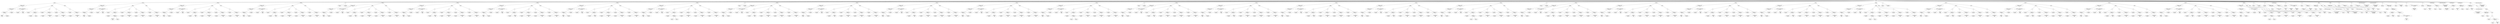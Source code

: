 graph G {nodo_programa[label="Programa"]
nodo_1068753590[label="IFELSE"]
nodo_programa--nodo_1068753590
nodo_496704360[label=" Op_Binaria - [ AND ] - 
 Tipo: null"]
nodo_1068753590--nodo_496704360
nodo_1006579062[label=" Op_Binaria - [ Igual ] - 
 Tipo: null"]
nodo_496704360--nodo_1006579062
nodo_1358663098[label=" Op_Binaria - [ - ] - 
 Tipo: null"]
nodo_1006579062--nodo_1358663098
nodo_1895658305[label="LenLista  
 Valor: 4 
null"]
nodo_1358663098--nodo_1895658305
nodo_897087085[label=" ID - [ pivot ] - 
 Tipo: null"]
nodo_1358663098--nodo_897087085
nodo_2007922985[label=" ID - [ ID_pos ] - 
 Tipo: Int"]
nodo_1006579062--nodo_2007922985
nodo_2075442235[label=" Op_Binaria - [ MenorOIgual ] - 
 Tipo: null"]
nodo_496704360--nodo_2075442235
nodo_1623768951[label=" ID - [ pivot ] - 
 Tipo: null"]
nodo_2075442235--nodo_1623768951
nodo_385185309[label="LenLista  
 Valor: 4 
null"]
nodo_2075442235--nodo_385185309
nodo_10687535901[label="THEN"]
nodo_1068753590--nodo_10687535901
nodo_311829211[label=":="]
nodo_10687535901--nodo_311829211
nodo_1285362134[label=" ID - [ acum ] - 
 Tipo: null"]
nodo_311829211--nodo_1285362134
nodo_1762339893[label=" Op_Binaria - [ + ] - 
 Tipo: null"]
nodo_311829211--nodo_1762339893
nodo_1425271447[label=" ID - [ acum ] - 
 Tipo: null"]
nodo_1762339893--nodo_1425271447
nodo_399904643[label=" ID - [ a ] - 
 Tipo: Int"]
nodo_1762339893--nodo_399904643
nodo_2010159656[label=":="]
nodo_10687535901--nodo_2010159656
nodo_1399273125[label=" ID - [ ID_pos ] - 
 Tipo: Int"]
nodo_2010159656--nodo_1399273125
nodo_1673384568[label=" Op_Binaria - [ + ] - 
 Tipo: null"]
nodo_2010159656--nodo_1673384568
nodo_684800970[label=" ID - [ ID_pos ] - 
 Tipo: Int"]
nodo_1673384568--nodo_684800970
nodo_1537467682[label="Constante_Entera  
 Valor: 1 
null"]
nodo_1673384568--nodo_1537467682
nodo_823861997[label=":="]
nodo_10687535901--nodo_823861997
nodo_1010309284[label=" ID - [ pivot ] - 
 Tipo: null"]
nodo_823861997--nodo_1010309284
nodo_496401282[label=" Op_Binaria - [ - ] - 
 Tipo: null"]
nodo_823861997--nodo_496401282
nodo_1498945511[label=" ID - [ pivot ] - 
 Tipo: null"]
nodo_496401282--nodo_1498945511
nodo_834423403[label="Constante_Entera  
 Valor: 1 
null"]
nodo_496401282--nodo_834423403
nodo_10687535902[label="ELSE"]
nodo_1068753590--nodo_10687535902
nodo_1304267200[label=":="]
nodo_10687535902--nodo_1304267200
nodo_1675211166[label=" ID - [ ID_pos ] - 
 Tipo: Int"]
nodo_1304267200--nodo_1675211166
nodo_2049402157[label=" Op_Binaria - [ + ] - 
 Tipo: null"]
nodo_1304267200--nodo_2049402157
nodo_689669904[label=" ID - [ ID_pos ] - 
 Tipo: Int"]
nodo_2049402157--nodo_689669904
nodo_147454074[label="Constante_Entera  
 Valor: 1 
null"]
nodo_2049402157--nodo_147454074
nodo_649260476[label="IFELSE"]
nodo_programa--nodo_649260476
nodo_1736305226[label=" Op_Binaria - [ AND ] - 
 Tipo: null"]
nodo_649260476--nodo_1736305226
nodo_313250482[label=" Op_Binaria - [ Igual ] - 
 Tipo: null"]
nodo_1736305226--nodo_313250482
nodo_1441198773[label=" Op_Binaria - [ - ] - 
 Tipo: null"]
nodo_313250482--nodo_1441198773
nodo_1686645432[label="LenLista  
 Valor: 4 
null"]
nodo_1441198773--nodo_1686645432
nodo_1823450073[label=" ID - [ pivot ] - 
 Tipo: null"]
nodo_1441198773--nodo_1823450073
nodo_551404220[label=" ID - [ ID_pos ] - 
 Tipo: Int"]
nodo_313250482--nodo_551404220
nodo_1120730952[label=" Op_Binaria - [ MenorOIgual ] - 
 Tipo: null"]
nodo_1736305226--nodo_1120730952
nodo_1739903043[label=" ID - [ pivot ] - 
 Tipo: null"]
nodo_1120730952--nodo_1739903043
nodo_1989412359[label="LenLista  
 Valor: 4 
null"]
nodo_1120730952--nodo_1989412359
nodo_6492604761[label="THEN"]
nodo_649260476--nodo_6492604761
nodo_940765771[label=":="]
nodo_6492604761--nodo_940765771
nodo_495021246[label=" ID - [ acum ] - 
 Tipo: null"]
nodo_940765771--nodo_495021246
nodo_1551274373[label=" Op_Binaria - [ + ] - 
 Tipo: null"]
nodo_940765771--nodo_1551274373
nodo_176427058[label=" ID - [ acum ] - 
 Tipo: null"]
nodo_1551274373--nodo_176427058
nodo_558553986[label=" Op_Binaria - [ + ] - 
 Tipo: null"]
nodo_1551274373--nodo_558553986
nodo_1231421364[label="Factor_Int  
 Valor: 20 
Int"]
nodo_558553986--nodo_1231421364
nodo_774692914[label=" ID - [ b ] - 
 Tipo: Int"]
nodo_558553986--nodo_774692914
nodo_623586179[label=":="]
nodo_6492604761--nodo_623586179
nodo_869877508[label=" ID - [ ID_pos ] - 
 Tipo: Int"]
nodo_623586179--nodo_869877508
nodo_1531646531[label=" Op_Binaria - [ + ] - 
 Tipo: null"]
nodo_623586179--nodo_1531646531
nodo_1910803608[label=" ID - [ ID_pos ] - 
 Tipo: Int"]
nodo_1531646531--nodo_1910803608
nodo_225429012[label="Constante_Entera  
 Valor: 1 
null"]
nodo_1531646531--nodo_225429012
nodo_1962365402[label=":="]
nodo_6492604761--nodo_1962365402
nodo_2007866381[label=" ID - [ pivot ] - 
 Tipo: null"]
nodo_1962365402--nodo_2007866381
nodo_578313772[label=" Op_Binaria - [ - ] - 
 Tipo: null"]
nodo_1962365402--nodo_578313772
nodo_1372873489[label=" ID - [ pivot ] - 
 Tipo: null"]
nodo_578313772--nodo_1372873489
nodo_535003504[label="Constante_Entera  
 Valor: 1 
null"]
nodo_578313772--nodo_535003504
nodo_6492604762[label="ELSE"]
nodo_649260476--nodo_6492604762
nodo_78982005[label=":="]
nodo_6492604762--nodo_78982005
nodo_1692175601[label=" ID - [ ID_pos ] - 
 Tipo: Int"]
nodo_78982005--nodo_1692175601
nodo_375564176[label=" Op_Binaria - [ + ] - 
 Tipo: null"]
nodo_78982005--nodo_375564176
nodo_352930861[label=" ID - [ ID_pos ] - 
 Tipo: Int"]
nodo_375564176--nodo_352930861
nodo_952775546[label="Constante_Entera  
 Valor: 1 
null"]
nodo_375564176--nodo_952775546
nodo_955358102[label="IFELSE"]
nodo_programa--nodo_955358102
nodo_1001186623[label=" Op_Binaria - [ AND ] - 
 Tipo: null"]
nodo_955358102--nodo_1001186623
nodo_1679535683[label=" Op_Binaria - [ Igual ] - 
 Tipo: null"]
nodo_1001186623--nodo_1679535683
nodo_228786265[label=" Op_Binaria - [ - ] - 
 Tipo: null"]
nodo_1679535683--nodo_228786265
nodo_960104272[label="LenLista  
 Valor: 4 
null"]
nodo_228786265--nodo_960104272
nodo_1709410389[label=" ID - [ pivot ] - 
 Tipo: null"]
nodo_228786265--nodo_1709410389
nodo_1555254044[label=" ID - [ ID_pos ] - 
 Tipo: Int"]
nodo_1679535683--nodo_1555254044
nodo_1225210139[label=" Op_Binaria - [ MenorOIgual ] - 
 Tipo: null"]
nodo_1001186623--nodo_1225210139
nodo_544122860[label=" ID - [ pivot ] - 
 Tipo: null"]
nodo_1225210139--nodo_544122860
nodo_1496724116[label="LenLista  
 Valor: 4 
null"]
nodo_1225210139--nodo_1496724116
nodo_9553581021[label="THEN"]
nodo_955358102--nodo_9553581021
nodo_530282757[label=":="]
nodo_9553581021--nodo_530282757
nodo_1873040396[label=" ID - [ acum ] - 
 Tipo: null"]
nodo_530282757--nodo_1873040396
nodo_975232979[label=" Op_Binaria - [ + ] - 
 Tipo: null"]
nodo_530282757--nodo_975232979
nodo_1382738065[label=" ID - [ acum ] - 
 Tipo: null"]
nodo_975232979--nodo_1382738065
nodo_113730111[label="Factor_Int  
 Valor: 1 
Int"]
nodo_975232979--nodo_113730111
nodo_385740936[label=":="]
nodo_9553581021--nodo_385740936
nodo_1530184303[label=" ID - [ ID_pos ] - 
 Tipo: Int"]
nodo_385740936--nodo_1530184303
nodo_1742094493[label=" Op_Binaria - [ + ] - 
 Tipo: null"]
nodo_385740936--nodo_1742094493
nodo_1652363926[label=" ID - [ ID_pos ] - 
 Tipo: Int"]
nodo_1742094493--nodo_1652363926
nodo_469620705[label="Constante_Entera  
 Valor: 1 
null"]
nodo_1742094493--nodo_469620705
nodo_1722243403[label=":="]
nodo_9553581021--nodo_1722243403
nodo_857751466[label=" ID - [ pivot ] - 
 Tipo: null"]
nodo_1722243403--nodo_857751466
nodo_960717562[label=" Op_Binaria - [ - ] - 
 Tipo: null"]
nodo_1722243403--nodo_960717562
nodo_1282734316[label=" ID - [ pivot ] - 
 Tipo: null"]
nodo_960717562--nodo_1282734316
nodo_281386280[label="Constante_Entera  
 Valor: 1 
null"]
nodo_960717562--nodo_281386280
nodo_9553581022[label="ELSE"]
nodo_955358102--nodo_9553581022
nodo_581582325[label=":="]
nodo_9553581022--nodo_581582325
nodo_14475240[label=" ID - [ ID_pos ] - 
 Tipo: Int"]
nodo_581582325--nodo_14475240
nodo_1803875463[label=" Op_Binaria - [ + ] - 
 Tipo: null"]
nodo_581582325--nodo_1803875463
nodo_1460934658[label=" ID - [ ID_pos ] - 
 Tipo: Int"]
nodo_1803875463--nodo_1460934658
nodo_606257792[label="Constante_Entera  
 Valor: 1 
null"]
nodo_1803875463--nodo_606257792
nodo_1122466419[label="IFELSE"]
nodo_programa--nodo_1122466419
nodo_235638372[label=" Op_Binaria - [ AND ] - 
 Tipo: null"]
nodo_1122466419--nodo_235638372
nodo_2032685999[label=" Op_Binaria - [ Igual ] - 
 Tipo: null"]
nodo_235638372--nodo_2032685999
nodo_1261222088[label=" Op_Binaria - [ - ] - 
 Tipo: null"]
nodo_2032685999--nodo_1261222088
nodo_853636924[label="LenLista  
 Valor: 4 
null"]
nodo_1261222088--nodo_853636924
nodo_1623959466[label=" ID - [ pivot ] - 
 Tipo: null"]
nodo_1261222088--nodo_1623959466
nodo_1539650871[label=" ID - [ ID_pos ] - 
 Tipo: Int"]
nodo_2032685999--nodo_1539650871
nodo_1971403903[label=" Op_Binaria - [ MenorOIgual ] - 
 Tipo: null"]
nodo_235638372--nodo_1971403903
nodo_1289813348[label=" ID - [ pivot ] - 
 Tipo: null"]
nodo_1971403903--nodo_1289813348
nodo_1898706341[label="LenLista  
 Valor: 4 
null"]
nodo_1971403903--nodo_1898706341
nodo_11224664191[label="THEN"]
nodo_1122466419--nodo_11224664191
nodo_62200378[label=":="]
nodo_11224664191--nodo_62200378
nodo_2141957367[label=" ID - [ acum ] - 
 Tipo: null"]
nodo_62200378--nodo_2141957367
nodo_887842235[label=" Op_Binaria - [ + ] - 
 Tipo: null"]
nodo_62200378--nodo_887842235
nodo_440608862[label=" ID - [ acum ] - 
 Tipo: null"]
nodo_887842235--nodo_440608862
nodo_1622779148[label="Factor_Int  
 Valor: 2 
Int"]
nodo_887842235--nodo_1622779148
nodo_822908390[label=":="]
nodo_11224664191--nodo_822908390
nodo_325212964[label=" ID - [ ID_pos ] - 
 Tipo: Int"]
nodo_822908390--nodo_325212964
nodo_2085298766[label=" Op_Binaria - [ + ] - 
 Tipo: null"]
nodo_822908390--nodo_2085298766
nodo_2143937601[label=" ID - [ ID_pos ] - 
 Tipo: Int"]
nodo_2085298766--nodo_2143937601
nodo_717221371[label="Constante_Entera  
 Valor: 1 
null"]
nodo_2085298766--nodo_717221371
nodo_721762547[label=":="]
nodo_11224664191--nodo_721762547
nodo_251209359[label=" ID - [ pivot ] - 
 Tipo: null"]
nodo_721762547--nodo_251209359
nodo_1042424061[label=" Op_Binaria - [ - ] - 
 Tipo: null"]
nodo_721762547--nodo_1042424061
nodo_1806156535[label=" ID - [ pivot ] - 
 Tipo: null"]
nodo_1042424061--nodo_1806156535
nodo_1776790992[label="Constante_Entera  
 Valor: 1 
null"]
nodo_1042424061--nodo_1776790992
nodo_11224664192[label="ELSE"]
nodo_1122466419--nodo_11224664192
nodo_787292989[label=":="]
nodo_11224664192--nodo_787292989
nodo_31968213[label=" ID - [ ID_pos ] - 
 Tipo: Int"]
nodo_787292989--nodo_31968213
nodo_1409417572[label=" Op_Binaria - [ + ] - 
 Tipo: null"]
nodo_787292989--nodo_1409417572
nodo_6270745[label=" ID - [ ID_pos ] - 
 Tipo: Int"]
nodo_1409417572--nodo_6270745
nodo_1206681828[label="Constante_Entera  
 Valor: 1 
null"]
nodo_1409417572--nodo_1206681828
nodo_1666710345[label=":="]
nodo_programa--nodo_1666710345
nodo_2020229807[label=" ID - [ res ] - 
 Tipo: Int"]
nodo_1666710345--nodo_2020229807
nodo_1009219047[label=" ID - [ acum ] - 
 Tipo: null"]
nodo_1666710345--nodo_1009219047
nodo_1098719773[label="IFELSE"]
nodo_programa--nodo_1098719773
nodo_1647669622[label=" Op_Binaria - [ AND ] - 
 Tipo: null"]
nodo_1098719773--nodo_1647669622
nodo_1222654117[label=" Op_Binaria - [ Igual ] - 
 Tipo: null"]
nodo_1647669622--nodo_1222654117
nodo_1341121555[label=" Op_Binaria - [ - ] - 
 Tipo: null"]
nodo_1222654117--nodo_1341121555
nodo_1739213369[label="LenLista  
 Valor: 5 
null"]
nodo_1341121555--nodo_1739213369
nodo_786250107[label=" ID - [ pivot ] - 
 Tipo: null"]
nodo_1341121555--nodo_786250107
nodo_1731270933[label=" ID - [ ID_pos ] - 
 Tipo: Int"]
nodo_1222654117--nodo_1731270933
nodo_1473160860[label=" Op_Binaria - [ MenorOIgual ] - 
 Tipo: null"]
nodo_1647669622--nodo_1473160860
nodo_1644221918[label=" ID - [ pivot ] - 
 Tipo: null"]
nodo_1473160860--nodo_1644221918
nodo_626077188[label="LenLista  
 Valor: 5 
null"]
nodo_1473160860--nodo_626077188
nodo_10987197731[label="THEN"]
nodo_1098719773--nodo_10987197731
nodo_1246192138[label=":="]
nodo_10987197731--nodo_1246192138
nodo_1755301784[label=" ID - [ acum ] - 
 Tipo: null"]
nodo_1246192138--nodo_1755301784
nodo_206918000[label=" Op_Binaria - [ + ] - 
 Tipo: null"]
nodo_1246192138--nodo_206918000
nodo_551055344[label=" ID - [ acum ] - 
 Tipo: null"]
nodo_206918000--nodo_551055344
nodo_1324065770[label="Factor_Int  
 Valor: 1 
Int"]
nodo_206918000--nodo_1324065770
nodo_1367215827[label=":="]
nodo_10987197731--nodo_1367215827
nodo_1204531299[label=" ID - [ ID_pos ] - 
 Tipo: Int"]
nodo_1367215827--nodo_1204531299
nodo_1630775099[label=" Op_Binaria - [ + ] - 
 Tipo: null"]
nodo_1367215827--nodo_1630775099
nodo_41415426[label=" ID - [ ID_pos ] - 
 Tipo: Int"]
nodo_1630775099--nodo_41415426
nodo_593390857[label="Constante_Entera  
 Valor: 1 
null"]
nodo_1630775099--nodo_593390857
nodo_965511593[label=":="]
nodo_10987197731--nodo_965511593
nodo_1174072284[label=" ID - [ pivot ] - 
 Tipo: null"]
nodo_965511593--nodo_1174072284
nodo_2024341378[label=" Op_Binaria - [ - ] - 
 Tipo: null"]
nodo_965511593--nodo_2024341378
nodo_676258747[label=" ID - [ pivot ] - 
 Tipo: null"]
nodo_2024341378--nodo_676258747
nodo_1968371418[label="Constante_Entera  
 Valor: 1 
null"]
nodo_2024341378--nodo_1968371418
nodo_10987197732[label="ELSE"]
nodo_1098719773--nodo_10987197732
nodo_1743017895[label=":="]
nodo_10987197732--nodo_1743017895
nodo_1485824054[label=" ID - [ ID_pos ] - 
 Tipo: Int"]
nodo_1743017895--nodo_1485824054
nodo_117670823[label=" Op_Binaria - [ + ] - 
 Tipo: null"]
nodo_1743017895--nodo_117670823
nodo_1694847419[label=" ID - [ ID_pos ] - 
 Tipo: Int"]
nodo_117670823--nodo_1694847419
nodo_538536915[label="Constante_Entera  
 Valor: 1 
null"]
nodo_117670823--nodo_538536915
nodo_129020342[label="IFELSE"]
nodo_programa--nodo_129020342
nodo_473240668[label=" Op_Binaria - [ AND ] - 
 Tipo: null"]
nodo_129020342--nodo_473240668
nodo_1408370408[label=" Op_Binaria - [ Igual ] - 
 Tipo: null"]
nodo_473240668--nodo_1408370408
nodo_945727670[label=" Op_Binaria - [ - ] - 
 Tipo: null"]
nodo_1408370408--nodo_945727670
nodo_987861770[label="LenLista  
 Valor: 5 
null"]
nodo_945727670--nodo_987861770
nodo_239265790[label=" ID - [ pivot ] - 
 Tipo: null"]
nodo_945727670--nodo_239265790
nodo_1304720792[label=" ID - [ ID_pos ] - 
 Tipo: Int"]
nodo_1408370408--nodo_1304720792
nodo_1208206[label=" Op_Binaria - [ MenorOIgual ] - 
 Tipo: null"]
nodo_473240668--nodo_1208206
nodo_920507717[label=" ID - [ pivot ] - 
 Tipo: null"]
nodo_1208206--nodo_920507717
nodo_792308087[label="LenLista  
 Valor: 5 
null"]
nodo_1208206--nodo_792308087
nodo_1290203421[label="THEN"]
nodo_129020342--nodo_1290203421
nodo_1103065533[label=":="]
nodo_1290203421--nodo_1103065533
nodo_1380063259[label=" ID - [ acum ] - 
 Tipo: null"]
nodo_1103065533--nodo_1380063259
nodo_174954731[label=" Op_Binaria - [ + ] - 
 Tipo: null"]
nodo_1103065533--nodo_174954731
nodo_1761475264[label=" ID - [ acum ] - 
 Tipo: null"]
nodo_174954731--nodo_1761475264
nodo_139655490[label="Factor_Int  
 Valor: 2 
Int"]
nodo_174954731--nodo_139655490
nodo_1391807739[label=":="]
nodo_1290203421--nodo_1391807739
nodo_271914110[label=" ID - [ ID_pos ] - 
 Tipo: Int"]
nodo_1391807739--nodo_271914110
nodo_1996057683[label=" Op_Binaria - [ + ] - 
 Tipo: null"]
nodo_1391807739--nodo_1996057683
nodo_1909826486[label=" ID - [ ID_pos ] - 
 Tipo: Int"]
nodo_1996057683--nodo_1909826486
nodo_155171811[label="Constante_Entera  
 Valor: 1 
null"]
nodo_1996057683--nodo_155171811
nodo_831641694[label=":="]
nodo_1290203421--nodo_831641694
nodo_204972491[label=" ID - [ pivot ] - 
 Tipo: null"]
nodo_831641694--nodo_204972491
nodo_1352887272[label=" Op_Binaria - [ - ] - 
 Tipo: null"]
nodo_831641694--nodo_1352887272
nodo_607597244[label=" ID - [ pivot ] - 
 Tipo: null"]
nodo_1352887272--nodo_607597244
nodo_458972492[label="Constante_Entera  
 Valor: 1 
null"]
nodo_1352887272--nodo_458972492
nodo_1290203422[label="ELSE"]
nodo_129020342--nodo_1290203422
nodo_710118933[label=":="]
nodo_1290203422--nodo_710118933
nodo_1633963164[label=" ID - [ ID_pos ] - 
 Tipo: Int"]
nodo_710118933--nodo_1633963164
nodo_2094739678[label=" Op_Binaria - [ + ] - 
 Tipo: null"]
nodo_710118933--nodo_2094739678
nodo_1026274100[label=" ID - [ ID_pos ] - 
 Tipo: Int"]
nodo_2094739678--nodo_1026274100
nodo_188658082[label="Constante_Entera  
 Valor: 1 
null"]
nodo_2094739678--nodo_188658082
nodo_1216158965[label="IFELSE"]
nodo_programa--nodo_1216158965
nodo_1837467876[label=" Op_Binaria - [ AND ] - 
 Tipo: null"]
nodo_1216158965--nodo_1837467876
nodo_223818867[label=" Op_Binaria - [ Igual ] - 
 Tipo: null"]
nodo_1837467876--nodo_223818867
nodo_1931098074[label=" Op_Binaria - [ - ] - 
 Tipo: null"]
nodo_223818867--nodo_1931098074
nodo_1394612216[label="LenLista  
 Valor: 5 
null"]
nodo_1931098074--nodo_1394612216
nodo_304310224[label=" ID - [ pivot ] - 
 Tipo: null"]
nodo_1931098074--nodo_304310224
nodo_652426571[label=" ID - [ ID_pos ] - 
 Tipo: Int"]
nodo_223818867--nodo_652426571
nodo_82148010[label=" Op_Binaria - [ MenorOIgual ] - 
 Tipo: null"]
nodo_1837467876--nodo_82148010
nodo_1470702105[label=" ID - [ pivot ] - 
 Tipo: null"]
nodo_82148010--nodo_1470702105
nodo_1589498587[label="LenLista  
 Valor: 5 
null"]
nodo_82148010--nodo_1589498587
nodo_12161589651[label="THEN"]
nodo_1216158965--nodo_12161589651
nodo_1636545826[label=":="]
nodo_12161589651--nodo_1636545826
nodo_1309975443[label=" ID - [ acum ] - 
 Tipo: null"]
nodo_1636545826--nodo_1309975443
nodo_1353968034[label=" Op_Binaria - [ + ] - 
 Tipo: null"]
nodo_1636545826--nodo_1353968034
nodo_1613288037[label=" ID - [ acum ] - 
 Tipo: null"]
nodo_1353968034--nodo_1613288037
nodo_867488023[label="Factor_Int  
 Valor: 3 
Int"]
nodo_1353968034--nodo_867488023
nodo_1547065831[label=":="]
nodo_12161589651--nodo_1547065831
nodo_928342473[label=" ID - [ ID_pos ] - 
 Tipo: Int"]
nodo_1547065831--nodo_928342473
nodo_2028232824[label=" Op_Binaria - [ + ] - 
 Tipo: null"]
nodo_1547065831--nodo_2028232824
nodo_1585000187[label=" ID - [ ID_pos ] - 
 Tipo: Int"]
nodo_2028232824--nodo_1585000187
nodo_812563890[label="Constante_Entera  
 Valor: 1 
null"]
nodo_2028232824--nodo_812563890
nodo_749328735[label=":="]
nodo_12161589651--nodo_749328735
nodo_1997904658[label=" ID - [ pivot ] - 
 Tipo: null"]
nodo_749328735--nodo_1997904658
nodo_1619815933[label=" Op_Binaria - [ - ] - 
 Tipo: null"]
nodo_749328735--nodo_1619815933
nodo_634052467[label=" ID - [ pivot ] - 
 Tipo: null"]
nodo_1619815933--nodo_634052467
nodo_1204525492[label="Constante_Entera  
 Valor: 1 
null"]
nodo_1619815933--nodo_1204525492
nodo_12161589652[label="ELSE"]
nodo_1216158965--nodo_12161589652
nodo_484267860[label=":="]
nodo_12161589652--nodo_484267860
nodo_532488887[label=" ID - [ ID_pos ] - 
 Tipo: Int"]
nodo_484267860--nodo_532488887
nodo_1828673396[label=" Op_Binaria - [ + ] - 
 Tipo: null"]
nodo_484267860--nodo_1828673396
nodo_2011325798[label=" ID - [ ID_pos ] - 
 Tipo: Int"]
nodo_1828673396--nodo_2011325798
nodo_32766777[label="Constante_Entera  
 Valor: 1 
null"]
nodo_1828673396--nodo_32766777
nodo_2007877930[label="IFELSE"]
nodo_programa--nodo_2007877930
nodo_1635738716[label=" Op_Binaria - [ AND ] - 
 Tipo: null"]
nodo_2007877930--nodo_1635738716
nodo_97711168[label=" Op_Binaria - [ Igual ] - 
 Tipo: null"]
nodo_1635738716--nodo_97711168
nodo_459730416[label=" Op_Binaria - [ - ] - 
 Tipo: null"]
nodo_97711168--nodo_459730416
nodo_35357487[label="LenLista  
 Valor: 5 
null"]
nodo_459730416--nodo_35357487
nodo_417094324[label=" ID - [ pivot ] - 
 Tipo: null"]
nodo_459730416--nodo_417094324
nodo_171887899[label=" ID - [ ID_pos ] - 
 Tipo: Int"]
nodo_97711168--nodo_171887899
nodo_647735489[label=" Op_Binaria - [ MenorOIgual ] - 
 Tipo: null"]
nodo_1635738716--nodo_647735489
nodo_2017936838[label=" ID - [ pivot ] - 
 Tipo: null"]
nodo_647735489--nodo_2017936838
nodo_37009792[label="LenLista  
 Valor: 5 
null"]
nodo_647735489--nodo_37009792
nodo_20078779301[label="THEN"]
nodo_2007877930--nodo_20078779301
nodo_2124348104[label=":="]
nodo_20078779301--nodo_2124348104
nodo_87595130[label=" ID - [ acum ] - 
 Tipo: null"]
nodo_2124348104--nodo_87595130
nodo_1192465518[label=" Op_Binaria - [ + ] - 
 Tipo: null"]
nodo_2124348104--nodo_1192465518
nodo_1615646133[label=" ID - [ acum ] - 
 Tipo: null"]
nodo_1192465518--nodo_1615646133
nodo_1877338523[label="Factor_Int  
 Valor: 4 
Int"]
nodo_1192465518--nodo_1877338523
nodo_1762472910[label=":="]
nodo_20078779301--nodo_1762472910
nodo_683118045[label=" ID - [ ID_pos ] - 
 Tipo: Int"]
nodo_1762472910--nodo_683118045
nodo_1935465537[label=" Op_Binaria - [ + ] - 
 Tipo: null"]
nodo_1762472910--nodo_1935465537
nodo_1971033850[label=" ID - [ ID_pos ] - 
 Tipo: Int"]
nodo_1935465537--nodo_1971033850
nodo_1978157272[label="Constante_Entera  
 Valor: 1 
null"]
nodo_1935465537--nodo_1978157272
nodo_1638267613[label=":="]
nodo_20078779301--nodo_1638267613
nodo_1955499132[label=" ID - [ pivot ] - 
 Tipo: null"]
nodo_1638267613--nodo_1955499132
nodo_1575684177[label=" Op_Binaria - [ - ] - 
 Tipo: null"]
nodo_1638267613--nodo_1575684177
nodo_1785869756[label=" ID - [ pivot ] - 
 Tipo: null"]
nodo_1575684177--nodo_1785869756
nodo_617564477[label="Constante_Entera  
 Valor: 1 
null"]
nodo_1575684177--nodo_617564477
nodo_20078779302[label="ELSE"]
nodo_2007877930--nodo_20078779302
nodo_606260404[label=":="]
nodo_20078779302--nodo_606260404
nodo_554623457[label=" ID - [ ID_pos ] - 
 Tipo: Int"]
nodo_606260404--nodo_554623457
nodo_1521156009[label=" Op_Binaria - [ + ] - 
 Tipo: null"]
nodo_606260404--nodo_1521156009
nodo_74629984[label=" ID - [ ID_pos ] - 
 Tipo: Int"]
nodo_1521156009--nodo_74629984
nodo_906491958[label="Constante_Entera  
 Valor: 1 
null"]
nodo_1521156009--nodo_906491958
nodo_1624246014[label="IFELSE"]
nodo_programa--nodo_1624246014
nodo_1829432058[label=" Op_Binaria - [ AND ] - 
 Tipo: null"]
nodo_1624246014--nodo_1829432058
nodo_2138136056[label=" Op_Binaria - [ Igual ] - 
 Tipo: null"]
nodo_1829432058--nodo_2138136056
nodo_1983827048[label=" Op_Binaria - [ - ] - 
 Tipo: null"]
nodo_2138136056--nodo_1983827048
nodo_372888487[label="LenLista  
 Valor: 5 
null"]
nodo_1983827048--nodo_372888487
nodo_752789152[label=" ID - [ pivot ] - 
 Tipo: null"]
nodo_1983827048--nodo_752789152
nodo_1496686686[label=" ID - [ ID_pos ] - 
 Tipo: Int"]
nodo_2138136056--nodo_1496686686
nodo_1508407964[label=" Op_Binaria - [ MenorOIgual ] - 
 Tipo: null"]
nodo_1829432058--nodo_1508407964
nodo_18099949[label=" ID - [ pivot ] - 
 Tipo: null"]
nodo_1508407964--nodo_18099949
nodo_1478915017[label="LenLista  
 Valor: 5 
null"]
nodo_1508407964--nodo_1478915017
nodo_16242460141[label="THEN"]
nodo_1624246014--nodo_16242460141
nodo_753213379[label=":="]
nodo_16242460141--nodo_753213379
nodo_910404697[label=" ID - [ acum ] - 
 Tipo: null"]
nodo_753213379--nodo_910404697
nodo_369135418[label=" Op_Binaria - [ + ] - 
 Tipo: null"]
nodo_753213379--nodo_369135418
nodo_2110983688[label=" ID - [ acum ] - 
 Tipo: null"]
nodo_369135418--nodo_2110983688
nodo_1982649435[label=" Op_Binaria - [ - ] - 
 Tipo: null"]
nodo_369135418--nodo_1982649435
nodo_2080568190[label=" ID - [ a ] - 
 Tipo: Int"]
nodo_1982649435--nodo_2080568190
nodo_1669700949[label=" ID - [ c ] - 
 Tipo: Int"]
nodo_1982649435--nodo_1669700949
nodo_2035031414[label=":="]
nodo_16242460141--nodo_2035031414
nodo_1380337506[label=" ID - [ ID_pos ] - 
 Tipo: Int"]
nodo_2035031414--nodo_1380337506
nodo_1076722511[label=" Op_Binaria - [ + ] - 
 Tipo: null"]
nodo_2035031414--nodo_1076722511
nodo_627805708[label=" ID - [ ID_pos ] - 
 Tipo: Int"]
nodo_1076722511--nodo_627805708
nodo_1012236410[label="Constante_Entera  
 Valor: 1 
null"]
nodo_1076722511--nodo_1012236410
nodo_1556659653[label=":="]
nodo_16242460141--nodo_1556659653
nodo_2006204944[label=" ID - [ pivot ] - 
 Tipo: null"]
nodo_1556659653--nodo_2006204944
nodo_251046144[label=" Op_Binaria - [ - ] - 
 Tipo: null"]
nodo_1556659653--nodo_251046144
nodo_514899700[label=" ID - [ pivot ] - 
 Tipo: null"]
nodo_251046144--nodo_514899700
nodo_126819954[label="Constante_Entera  
 Valor: 1 
null"]
nodo_251046144--nodo_126819954
nodo_16242460142[label="ELSE"]
nodo_1624246014--nodo_16242460142
nodo_1381910609[label=":="]
nodo_16242460142--nodo_1381910609
nodo_1775977907[label=" ID - [ ID_pos ] - 
 Tipo: Int"]
nodo_1381910609--nodo_1775977907
nodo_1921450338[label=" Op_Binaria - [ + ] - 
 Tipo: null"]
nodo_1381910609--nodo_1921450338
nodo_218426830[label=" ID - [ ID_pos ] - 
 Tipo: Int"]
nodo_1921450338--nodo_218426830
nodo_758657279[label="Constante_Entera  
 Valor: 1 
null"]
nodo_1921450338--nodo_758657279
nodo_311926599[label=":="]
nodo_programa--nodo_311926599
nodo_519904822[label=" ID - [ a ] - 
 Tipo: Int"]
nodo_311926599--nodo_519904822
nodo_1421574298[label=" ID - [ acum ] - 
 Tipo: null"]
nodo_311926599--nodo_1421574298
nodo_2130406750[label="IFELSE"]
nodo_programa--nodo_2130406750
nodo_313001398[label=" Op_Binaria - [ AND ] - 
 Tipo: null"]
nodo_2130406750--nodo_313001398
nodo_1683137915[label=" Op_Binaria - [ Igual ] - 
 Tipo: null"]
nodo_313001398--nodo_1683137915
nodo_1826969147[label=" Op_Binaria - [ - ] - 
 Tipo: null"]
nodo_1683137915--nodo_1826969147
nodo_1230063460[label="LenLista  
 Valor: 5 
null"]
nodo_1826969147--nodo_1230063460
nodo_461794893[label=" ID - [ pivot ] - 
 Tipo: null"]
nodo_1826969147--nodo_461794893
nodo_1787722043[label=" ID - [ ID_pos ] - 
 Tipo: Int"]
nodo_1683137915--nodo_1787722043
nodo_740081375[label=" Op_Binaria - [ MenorOIgual ] - 
 Tipo: null"]
nodo_313001398--nodo_740081375
nodo_1865791071[label=" ID - [ pivot ] - 
 Tipo: null"]
nodo_740081375--nodo_1865791071
nodo_1198082546[label="LenLista  
 Valor: 5 
null"]
nodo_740081375--nodo_1198082546
nodo_21304067501[label="THEN"]
nodo_2130406750--nodo_21304067501
nodo_1589098373[label=":="]
nodo_21304067501--nodo_1589098373
nodo_395579594[label=" ID - [ acum ] - 
 Tipo: null"]
nodo_1589098373--nodo_395579594
nodo_1439812393[label=" Op_Binaria - [ + ] - 
 Tipo: null"]
nodo_1589098373--nodo_1439812393
nodo_1484406456[label=" ID - [ acum ] - 
 Tipo: null"]
nodo_1439812393--nodo_1484406456
nodo_34148162[label="Factor_Int  
 Valor: 1 
Int"]
nodo_1439812393--nodo_34148162
nodo_999469485[label=":="]
nodo_21304067501--nodo_999469485
nodo_213378133[label=" ID - [ ID_pos ] - 
 Tipo: Int"]
nodo_999469485--nodo_213378133
nodo_1474621033[label=" Op_Binaria - [ + ] - 
 Tipo: null"]
nodo_999469485--nodo_1474621033
nodo_1583515091[label=" ID - [ ID_pos ] - 
 Tipo: Int"]
nodo_1474621033--nodo_1583515091
nodo_1892898923[label="Constante_Entera  
 Valor: 1 
null"]
nodo_1474621033--nodo_1892898923
nodo_1140166504[label=":="]
nodo_21304067501--nodo_1140166504
nodo_865248985[label=" ID - [ pivot ] - 
 Tipo: null"]
nodo_1140166504--nodo_865248985
nodo_2031415653[label=" Op_Binaria - [ - ] - 
 Tipo: null"]
nodo_1140166504--nodo_2031415653
nodo_334429740[label=" ID - [ pivot ] - 
 Tipo: null"]
nodo_2031415653--nodo_334429740
nodo_2081406454[label="Constante_Entera  
 Valor: 1 
null"]
nodo_2031415653--nodo_2081406454
nodo_21304067502[label="ELSE"]
nodo_2130406750--nodo_21304067502
nodo_1510832320[label=":="]
nodo_21304067502--nodo_1510832320
nodo_80487741[label=" ID - [ ID_pos ] - 
 Tipo: Int"]
nodo_1510832320--nodo_80487741
nodo_1622651926[label=" Op_Binaria - [ + ] - 
 Tipo: null"]
nodo_1510832320--nodo_1622651926
nodo_1633043963[label=" ID - [ ID_pos ] - 
 Tipo: Int"]
nodo_1622651926--nodo_1633043963
nodo_1345120873[label="Constante_Entera  
 Valor: 1 
null"]
nodo_1622651926--nodo_1345120873
nodo_892127388[label="IFELSE"]
nodo_programa--nodo_892127388
nodo_1751567659[label=" Op_Binaria - [ AND ] - 
 Tipo: null"]
nodo_892127388--nodo_1751567659
nodo_994849857[label=" Op_Binaria - [ Igual ] - 
 Tipo: null"]
nodo_1751567659--nodo_994849857
nodo_201653987[label=" Op_Binaria - [ - ] - 
 Tipo: null"]
nodo_994849857--nodo_201653987
nodo_1606397911[label="LenLista  
 Valor: 5 
null"]
nodo_201653987--nodo_1606397911
nodo_24002206[label=" ID - [ pivot ] - 
 Tipo: null"]
nodo_201653987--nodo_24002206
nodo_1532689614[label=" ID - [ ID_pos ] - 
 Tipo: Int"]
nodo_994849857--nodo_1532689614
nodo_1879237280[label=" Op_Binaria - [ MenorOIgual ] - 
 Tipo: null"]
nodo_1751567659--nodo_1879237280
nodo_1382099552[label=" ID - [ pivot ] - 
 Tipo: null"]
nodo_1879237280--nodo_1382099552
nodo_571176060[label="LenLista  
 Valor: 5 
null"]
nodo_1879237280--nodo_571176060
nodo_8921273881[label="THEN"]
nodo_892127388--nodo_8921273881
nodo_775639167[label=":="]
nodo_8921273881--nodo_775639167
nodo_1238081786[label=" ID - [ acum ] - 
 Tipo: null"]
nodo_775639167--nodo_1238081786
nodo_312648073[label=" Op_Binaria - [ + ] - 
 Tipo: null"]
nodo_775639167--nodo_312648073
nodo_1811124021[label=" ID - [ acum ] - 
 Tipo: null"]
nodo_312648073--nodo_1811124021
nodo_516008405[label="Factor_Int  
 Valor: 2 
Int"]
nodo_312648073--nodo_516008405
nodo_532648604[label=":="]
nodo_8921273881--nodo_532648604
nodo_199704033[label=" ID - [ ID_pos ] - 
 Tipo: Int"]
nodo_532648604--nodo_199704033
nodo_214858749[label=" Op_Binaria - [ + ] - 
 Tipo: null"]
nodo_532648604--nodo_214858749
nodo_2075379574[label=" ID - [ ID_pos ] - 
 Tipo: Int"]
nodo_214858749--nodo_2075379574
nodo_419140078[label="Constante_Entera  
 Valor: 1 
null"]
nodo_214858749--nodo_419140078
nodo_717336357[label=":="]
nodo_8921273881--nodo_717336357
nodo_1429153811[label=" ID - [ pivot ] - 
 Tipo: null"]
nodo_717336357--nodo_1429153811
nodo_809684407[label=" Op_Binaria - [ - ] - 
 Tipo: null"]
nodo_717336357--nodo_809684407
nodo_1962041008[label=" ID - [ pivot ] - 
 Tipo: null"]
nodo_809684407--nodo_1962041008
nodo_1399685004[label="Constante_Entera  
 Valor: 1 
null"]
nodo_809684407--nodo_1399685004
nodo_8921273882[label="ELSE"]
nodo_892127388--nodo_8921273882
nodo_2142157378[label=":="]
nodo_8921273882--nodo_2142157378
nodo_1504178037[label=" ID - [ ID_pos ] - 
 Tipo: Int"]
nodo_2142157378--nodo_1504178037
nodo_1069956399[label=" Op_Binaria - [ + ] - 
 Tipo: null"]
nodo_2142157378--nodo_1069956399
nodo_133149764[label=" ID - [ ID_pos ] - 
 Tipo: Int"]
nodo_1069956399--nodo_133149764
nodo_228160081[label="Constante_Entera  
 Valor: 1 
null"]
nodo_1069956399--nodo_228160081
nodo_1797519568[label="IFELSE"]
nodo_programa--nodo_1797519568
nodo_1694666718[label=" Op_Binaria - [ AND ] - 
 Tipo: null"]
nodo_1797519568--nodo_1694666718
nodo_531974830[label=" Op_Binaria - [ Igual ] - 
 Tipo: null"]
nodo_1694666718--nodo_531974830
nodo_1509472499[label=" Op_Binaria - [ - ] - 
 Tipo: null"]
nodo_531974830--nodo_1509472499
nodo_770256484[label="LenLista  
 Valor: 5 
null"]
nodo_1509472499--nodo_770256484
nodo_1550071928[label=" ID - [ pivot ] - 
 Tipo: null"]
nodo_1509472499--nodo_1550071928
nodo_1764878688[label=" ID - [ ID_pos ] - 
 Tipo: Int"]
nodo_531974830--nodo_1764878688
nodo_1972562837[label=" Op_Binaria - [ MenorOIgual ] - 
 Tipo: null"]
nodo_1694666718--nodo_1972562837
nodo_300708173[label=" ID - [ pivot ] - 
 Tipo: null"]
nodo_1972562837--nodo_300708173
nodo_1815493872[label="LenLista  
 Valor: 5 
null"]
nodo_1972562837--nodo_1815493872
nodo_17975195681[label="THEN"]
nodo_1797519568--nodo_17975195681
nodo_170570495[label=":="]
nodo_17975195681--nodo_170570495
nodo_1745235564[label=" ID - [ acum ] - 
 Tipo: null"]
nodo_170570495--nodo_1745235564
nodo_445799480[label=" Op_Binaria - [ + ] - 
 Tipo: null"]
nodo_170570495--nodo_445799480
nodo_1193157158[label=" ID - [ acum ] - 
 Tipo: null"]
nodo_445799480--nodo_1193157158
nodo_2103521098[label="Factor_Int  
 Valor: 3 
Int"]
nodo_445799480--nodo_2103521098
nodo_410832240[label=":="]
nodo_17975195681--nodo_410832240
nodo_1095824733[label=" ID - [ ID_pos ] - 
 Tipo: Int"]
nodo_410832240--nodo_1095824733
nodo_1227559635[label=" Op_Binaria - [ + ] - 
 Tipo: null"]
nodo_410832240--nodo_1227559635
nodo_2131887810[label=" ID - [ ID_pos ] - 
 Tipo: Int"]
nodo_1227559635--nodo_2131887810
nodo_33248029[label="Constante_Entera  
 Valor: 1 
null"]
nodo_1227559635--nodo_33248029
nodo_1204266082[label=":="]
nodo_17975195681--nodo_1204266082
nodo_1449892803[label=" ID - [ pivot ] - 
 Tipo: null"]
nodo_1204266082--nodo_1449892803
nodo_966829018[label=" Op_Binaria - [ - ] - 
 Tipo: null"]
nodo_1204266082--nodo_966829018
nodo_1654156360[label=" ID - [ pivot ] - 
 Tipo: null"]
nodo_966829018--nodo_1654156360
nodo_403054797[label="Constante_Entera  
 Valor: 1 
null"]
nodo_966829018--nodo_403054797
nodo_17975195682[label="ELSE"]
nodo_1797519568--nodo_17975195682
nodo_314115469[label=":="]
nodo_17975195682--nodo_314115469
nodo_784063091[label=" ID - [ ID_pos ] - 
 Tipo: Int"]
nodo_314115469--nodo_784063091
nodo_257952192[label=" Op_Binaria - [ + ] - 
 Tipo: null"]
nodo_314115469--nodo_257952192
nodo_650723497[label=" ID - [ ID_pos ] - 
 Tipo: Int"]
nodo_257952192--nodo_650723497
nodo_2080812176[label="Constante_Entera  
 Valor: 1 
null"]
nodo_257952192--nodo_2080812176
nodo_211720481[label="IFELSE"]
nodo_programa--nodo_211720481
nodo_62898043[label=" Op_Binaria - [ AND ] - 
 Tipo: null"]
nodo_211720481--nodo_62898043
nodo_1872722861[label=" Op_Binaria - [ Igual ] - 
 Tipo: null"]
nodo_62898043--nodo_1872722861
nodo_640952546[label=" Op_Binaria - [ - ] - 
 Tipo: null"]
nodo_1872722861--nodo_640952546
nodo_1587276436[label="LenLista  
 Valor: 5 
null"]
nodo_640952546--nodo_1587276436
nodo_539087451[label=" ID - [ pivot ] - 
 Tipo: null"]
nodo_640952546--nodo_539087451
nodo_880248801[label=" ID - [ ID_pos ] - 
 Tipo: Int"]
nodo_1872722861--nodo_880248801
nodo_864275125[label=" Op_Binaria - [ MenorOIgual ] - 
 Tipo: null"]
nodo_62898043--nodo_864275125
nodo_843929883[label=" ID - [ pivot ] - 
 Tipo: null"]
nodo_864275125--nodo_843929883
nodo_483456515[label="LenLista  
 Valor: 5 
null"]
nodo_864275125--nodo_483456515
nodo_2117204811[label="THEN"]
nodo_211720481--nodo_2117204811
nodo_336601847[label=":="]
nodo_2117204811--nodo_336601847
nodo_963351714[label=" ID - [ acum ] - 
 Tipo: null"]
nodo_336601847--nodo_963351714
nodo_1630963477[label=" Op_Binaria - [ + ] - 
 Tipo: null"]
nodo_336601847--nodo_1630963477
nodo_2051868126[label=" ID - [ acum ] - 
 Tipo: null"]
nodo_1630963477--nodo_2051868126
nodo_1394801158[label="Factor_Int  
 Valor: 4 
Int"]
nodo_1630963477--nodo_1394801158
nodo_1876924410[label=":="]
nodo_2117204811--nodo_1876924410
nodo_183812135[label=" ID - [ ID_pos ] - 
 Tipo: Int"]
nodo_1876924410--nodo_183812135
nodo_1596973123[label=" Op_Binaria - [ + ] - 
 Tipo: null"]
nodo_1876924410--nodo_1596973123
nodo_1298034061[label=" ID - [ ID_pos ] - 
 Tipo: Int"]
nodo_1596973123--nodo_1298034061
nodo_1580028827[label="Constante_Entera  
 Valor: 1 
null"]
nodo_1596973123--nodo_1580028827
nodo_1920222593[label=":="]
nodo_2117204811--nodo_1920222593
nodo_1392090740[label=" ID - [ pivot ] - 
 Tipo: null"]
nodo_1920222593--nodo_1392090740
nodo_1828041635[label=" Op_Binaria - [ - ] - 
 Tipo: null"]
nodo_1920222593--nodo_1828041635
nodo_1492161581[label=" ID - [ pivot ] - 
 Tipo: null"]
nodo_1828041635--nodo_1492161581
nodo_142117631[label="Constante_Entera  
 Valor: 1 
null"]
nodo_1828041635--nodo_142117631
nodo_2117204812[label="ELSE"]
nodo_211720481--nodo_2117204812
nodo_376221626[label=":="]
nodo_2117204812--nodo_376221626
nodo_1464172159[label=" ID - [ ID_pos ] - 
 Tipo: Int"]
nodo_376221626--nodo_1464172159
nodo_197708102[label=" Op_Binaria - [ + ] - 
 Tipo: null"]
nodo_376221626--nodo_197708102
nodo_1202427314[label=" ID - [ ID_pos ] - 
 Tipo: Int"]
nodo_197708102--nodo_1202427314
nodo_877261698[label="Constante_Entera  
 Valor: 1 
null"]
nodo_197708102--nodo_877261698
nodo_1208210930[label="IFELSE"]
nodo_programa--nodo_1208210930
nodo_97298253[label=" Op_Binaria - [ AND ] - 
 Tipo: null"]
nodo_1208210930--nodo_97298253
nodo_517055555[label=" Op_Binaria - [ Igual ] - 
 Tipo: null"]
nodo_97298253--nodo_517055555
nodo_1711247864[label=" Op_Binaria - [ - ] - 
 Tipo: null"]
nodo_517055555--nodo_1711247864
nodo_855991536[label="LenLista  
 Valor: 5 
null"]
nodo_1711247864--nodo_855991536
nodo_1402161938[label=" ID - [ pivot ] - 
 Tipo: null"]
nodo_1711247864--nodo_1402161938
nodo_1089674911[label=" ID - [ ID_pos ] - 
 Tipo: Int"]
nodo_517055555--nodo_1089674911
nodo_1503278888[label=" Op_Binaria - [ MenorOIgual ] - 
 Tipo: null"]
nodo_97298253--nodo_1503278888
nodo_1092680207[label=" ID - [ pivot ] - 
 Tipo: null"]
nodo_1503278888--nodo_1092680207
nodo_144896738[label="LenLista  
 Valor: 5 
null"]
nodo_1503278888--nodo_144896738
nodo_12082109301[label="THEN"]
nodo_1208210930--nodo_12082109301
nodo_1350369935[label=":="]
nodo_12082109301--nodo_1350369935
nodo_1490443487[label=" ID - [ acum ] - 
 Tipo: null"]
nodo_1350369935--nodo_1490443487
nodo_518010184[label=" Op_Binaria - [ + ] - 
 Tipo: null"]
nodo_1350369935--nodo_518010184
nodo_21684628[label=" ID - [ acum ] - 
 Tipo: null"]
nodo_518010184--nodo_21684628
nodo_2129159341[label=" Op_Binaria - [ - ] - 
 Tipo: null"]
nodo_518010184--nodo_2129159341
nodo_429624383[label=" ID - [ a ] - 
 Tipo: Int"]
nodo_2129159341--nodo_429624383
nodo_168231384[label=" ID - [ c ] - 
 Tipo: Int"]
nodo_2129159341--nodo_168231384
nodo_966517320[label=":="]
nodo_12082109301--nodo_966517320
nodo_1405186304[label=" ID - [ ID_pos ] - 
 Tipo: Int"]
nodo_966517320--nodo_1405186304
nodo_1284785221[label=" Op_Binaria - [ + ] - 
 Tipo: null"]
nodo_966517320--nodo_1284785221
nodo_436488706[label=" ID - [ ID_pos ] - 
 Tipo: Int"]
nodo_1284785221--nodo_436488706
nodo_2087416488[label="Constante_Entera  
 Valor: 1 
null"]
nodo_1284785221--nodo_2087416488
nodo_611992916[label=":="]
nodo_12082109301--nodo_611992916
nodo_1243782130[label=" ID - [ pivot ] - 
 Tipo: null"]
nodo_611992916--nodo_1243782130
nodo_1926139118[label=" Op_Binaria - [ - ] - 
 Tipo: null"]
nodo_611992916--nodo_1926139118
nodo_1427590701[label=" ID - [ pivot ] - 
 Tipo: null"]
nodo_1926139118--nodo_1427590701
nodo_598864190[label="Constante_Entera  
 Valor: 1 
null"]
nodo_1926139118--nodo_598864190
nodo_12082109302[label="ELSE"]
nodo_1208210930--nodo_12082109302
nodo_2106725297[label=":="]
nodo_12082109302--nodo_2106725297
nodo_2067613969[label=" ID - [ ID_pos ] - 
 Tipo: Int"]
nodo_2106725297--nodo_2067613969
nodo_347342461[label=" Op_Binaria - [ + ] - 
 Tipo: null"]
nodo_2106725297--nodo_347342461
nodo_950021588[label=" ID - [ ID_pos ] - 
 Tipo: Int"]
nodo_347342461--nodo_950021588
nodo_1430433514[label="Constante_Entera  
 Valor: 1 
null"]
nodo_347342461--nodo_1430433514
nodo_1306139977[label=":="]
nodo_programa--nodo_1306139977
nodo_1151733906[label=" ID - [ a ] - 
 Tipo: Int"]
nodo_1306139977--nodo_1151733906
nodo_1880449429[label=" ID - [ acum ] - 
 Tipo: null"]
nodo_1306139977--nodo_1880449429
nodo_1231174862[label="IFELSE"]
nodo_programa--nodo_1231174862
nodo_152567542[label=" Op_Binaria - [ AND ] - 
 Tipo: null"]
nodo_1231174862--nodo_152567542
nodo_2109824454[label=" Op_Binaria - [ Igual ] - 
 Tipo: null"]
nodo_152567542--nodo_2109824454
nodo_646156834[label=" Op_Binaria - [ - ] - 
 Tipo: null"]
nodo_2109824454--nodo_646156834
nodo_2120175216[label="LenLista  
 Valor: 5 
null"]
nodo_646156834--nodo_2120175216
nodo_1208614659[label=" ID - [ pivot ] - 
 Tipo: null"]
nodo_646156834--nodo_1208614659
nodo_1070707881[label=" ID - [ ID_pos ] - 
 Tipo: Int"]
nodo_2109824454--nodo_1070707881
nodo_91829235[label=" Op_Binaria - [ MenorOIgual ] - 
 Tipo: null"]
nodo_152567542--nodo_91829235
nodo_22139362[label=" ID - [ pivot ] - 
 Tipo: null"]
nodo_91829235--nodo_22139362
nodo_111658796[label="LenLista  
 Valor: 5 
null"]
nodo_91829235--nodo_111658796
nodo_12311748621[label="THEN"]
nodo_1231174862--nodo_12311748621
nodo_887181229[label=":="]
nodo_12311748621--nodo_887181229
nodo_2026570857[label=" ID - [ acum ] - 
 Tipo: null"]
nodo_887181229--nodo_2026570857
nodo_2006582355[label=" Op_Binaria - [ + ] - 
 Tipo: null"]
nodo_887181229--nodo_2006582355
nodo_1329345323[label=" ID - [ acum ] - 
 Tipo: null"]
nodo_2006582355--nodo_1329345323
nodo_1890239827[label="Factor_Int  
 Valor: 1 
Int"]
nodo_2006582355--nodo_1890239827
nodo_1906213190[label=":="]
nodo_12311748621--nodo_1906213190
nodo_1372990288[label=" ID - [ ID_pos ] - 
 Tipo: Int"]
nodo_1906213190--nodo_1372990288
nodo_1992889765[label=" Op_Binaria - [ + ] - 
 Tipo: null"]
nodo_1906213190--nodo_1992889765
nodo_1489163580[label=" ID - [ ID_pos ] - 
 Tipo: Int"]
nodo_1992889765--nodo_1489163580
nodo_1574169555[label="Constante_Entera  
 Valor: 1 
null"]
nodo_1992889765--nodo_1574169555
nodo_1027590034[label=":="]
nodo_12311748621--nodo_1027590034
nodo_56990125[label=" ID - [ pivot ] - 
 Tipo: null"]
nodo_1027590034--nodo_56990125
nodo_1304479688[label=" Op_Binaria - [ - ] - 
 Tipo: null"]
nodo_1027590034--nodo_1304479688
nodo_261038288[label=" ID - [ pivot ] - 
 Tipo: null"]
nodo_1304479688--nodo_261038288
nodo_1280275940[label="Constante_Entera  
 Valor: 1 
null"]
nodo_1304479688--nodo_1280275940
nodo_12311748622[label="ELSE"]
nodo_1231174862--nodo_12311748622
nodo_1674065201[label=":="]
nodo_12311748622--nodo_1674065201
nodo_687689735[label=" ID - [ ID_pos ] - 
 Tipo: Int"]
nodo_1674065201--nodo_687689735
nodo_1577221224[label=" Op_Binaria - [ + ] - 
 Tipo: null"]
nodo_1674065201--nodo_1577221224
nodo_1767227929[label=" ID - [ ID_pos ] - 
 Tipo: Int"]
nodo_1577221224--nodo_1767227929
nodo_1268122559[label="Constante_Entera  
 Valor: 1 
null"]
nodo_1577221224--nodo_1268122559
nodo_153690018[label="IFELSE"]
nodo_programa--nodo_153690018
nodo_1149621203[label=" Op_Binaria - [ AND ] - 
 Tipo: null"]
nodo_153690018--nodo_1149621203
nodo_59212880[label=" Op_Binaria - [ Igual ] - 
 Tipo: null"]
nodo_1149621203--nodo_59212880
nodo_2029511780[label=" Op_Binaria - [ - ] - 
 Tipo: null"]
nodo_59212880--nodo_2029511780
nodo_971124951[label="LenLista  
 Valor: 5 
null"]
nodo_2029511780--nodo_971124951
nodo_1393784691[label=" ID - [ pivot ] - 
 Tipo: null"]
nodo_2029511780--nodo_1393784691
nodo_1812585541[label=" ID - [ ID_pos ] - 
 Tipo: Int"]
nodo_59212880--nodo_1812585541
nodo_723177828[label=" Op_Binaria - [ MenorOIgual ] - 
 Tipo: null"]
nodo_1149621203--nodo_723177828
nodo_64370776[label=" ID - [ pivot ] - 
 Tipo: null"]
nodo_723177828--nodo_64370776
nodo_1270247358[label="LenLista  
 Valor: 5 
null"]
nodo_723177828--nodo_1270247358
nodo_1536900181[label="THEN"]
nodo_153690018--nodo_1536900181
nodo_1778350457[label=":="]
nodo_1536900181--nodo_1778350457
nodo_345179347[label=" ID - [ acum ] - 
 Tipo: null"]
nodo_1778350457--nodo_345179347
nodo_649456353[label=" Op_Binaria - [ + ] - 
 Tipo: null"]
nodo_1778350457--nodo_649456353
nodo_1585887766[label=" ID - [ acum ] - 
 Tipo: null"]
nodo_649456353--nodo_1585887766
nodo_950119257[label="Factor_Int  
 Valor: 2 
Int"]
nodo_649456353--nodo_950119257
nodo_1285563406[label=":="]
nodo_1536900181--nodo_1285563406
nodo_1083774165[label=" ID - [ ID_pos ] - 
 Tipo: Int"]
nodo_1285563406--nodo_1083774165
nodo_1240603845[label=" Op_Binaria - [ + ] - 
 Tipo: null"]
nodo_1285563406--nodo_1240603845
nodo_575625703[label=" ID - [ ID_pos ] - 
 Tipo: Int"]
nodo_1240603845--nodo_575625703
nodo_1862437364[label="Constante_Entera  
 Valor: 1 
null"]
nodo_1240603845--nodo_1862437364
nodo_1739921277[label=":="]
nodo_1536900181--nodo_1739921277
nodo_1056455546[label=" ID - [ pivot ] - 
 Tipo: null"]
nodo_1739921277--nodo_1056455546
nodo_1713429795[label=" Op_Binaria - [ - ] - 
 Tipo: null"]
nodo_1739921277--nodo_1713429795
nodo_496416058[label=" ID - [ pivot ] - 
 Tipo: null"]
nodo_1713429795--nodo_496416058
nodo_1381455626[label="Constante_Entera  
 Valor: 1 
null"]
nodo_1713429795--nodo_1381455626
nodo_1536900182[label="ELSE"]
nodo_153690018--nodo_1536900182
nodo_764122577[label=":="]
nodo_1536900182--nodo_764122577
nodo_1294109830[label=" ID - [ ID_pos ] - 
 Tipo: Int"]
nodo_764122577--nodo_1294109830
nodo_1698025341[label=" Op_Binaria - [ + ] - 
 Tipo: null"]
nodo_764122577--nodo_1698025341
nodo_221395926[label=" ID - [ ID_pos ] - 
 Tipo: Int"]
nodo_1698025341--nodo_221395926
nodo_2095448764[label="Constante_Entera  
 Valor: 1 
null"]
nodo_1698025341--nodo_2095448764
nodo_628746010[label="IFELSE"]
nodo_programa--nodo_628746010
nodo_1853655791[label=" Op_Binaria - [ AND ] - 
 Tipo: null"]
nodo_628746010--nodo_1853655791
nodo_1913446525[label=" Op_Binaria - [ Igual ] - 
 Tipo: null"]
nodo_1853655791--nodo_1913446525
nodo_1043591010[label=" Op_Binaria - [ - ] - 
 Tipo: null"]
nodo_1913446525--nodo_1043591010
nodo_1419288201[label="LenLista  
 Valor: 5 
null"]
nodo_1043591010--nodo_1419288201
nodo_1580817671[label=" ID - [ pivot ] - 
 Tipo: null"]
nodo_1043591010--nodo_1580817671
nodo_1268994485[label=" ID - [ ID_pos ] - 
 Tipo: Int"]
nodo_1913446525--nodo_1268994485
nodo_1783299932[label=" Op_Binaria - [ MenorOIgual ] - 
 Tipo: null"]
nodo_1853655791--nodo_1783299932
nodo_2050377802[label=" ID - [ pivot ] - 
 Tipo: null"]
nodo_1783299932--nodo_2050377802
nodo_1853092718[label="LenLista  
 Valor: 5 
null"]
nodo_1783299932--nodo_1853092718
nodo_6287460101[label="THEN"]
nodo_628746010--nodo_6287460101
nodo_1066154476[label=":="]
nodo_6287460101--nodo_1066154476
nodo_33657182[label=" ID - [ acum ] - 
 Tipo: null"]
nodo_1066154476--nodo_33657182
nodo_1253965132[label=" Op_Binaria - [ + ] - 
 Tipo: null"]
nodo_1066154476--nodo_1253965132
nodo_992251894[label=" ID - [ acum ] - 
 Tipo: null"]
nodo_1253965132--nodo_992251894
nodo_1239720523[label="Factor_Int  
 Valor: 3 
Int"]
nodo_1253965132--nodo_1239720523
nodo_1698267687[label=":="]
nodo_6287460101--nodo_1698267687
nodo_1807512767[label=" ID - [ ID_pos ] - 
 Tipo: Int"]
nodo_1698267687--nodo_1807512767
nodo_1322165017[label=" Op_Binaria - [ + ] - 
 Tipo: null"]
nodo_1698267687--nodo_1322165017
nodo_1359666697[label=" ID - [ ID_pos ] - 
 Tipo: Int"]
nodo_1322165017--nodo_1359666697
nodo_2014004917[label="Constante_Entera  
 Valor: 1 
null"]
nodo_1322165017--nodo_2014004917
nodo_1880808583[label=":="]
nodo_6287460101--nodo_1880808583
nodo_1266118646[label=" ID - [ pivot ] - 
 Tipo: null"]
nodo_1880808583--nodo_1266118646
nodo_1284119047[label=" Op_Binaria - [ - ] - 
 Tipo: null"]
nodo_1880808583--nodo_1284119047
nodo_1855378381[label=" ID - [ pivot ] - 
 Tipo: null"]
nodo_1284119047--nodo_1855378381
nodo_1221514364[label="Constante_Entera  
 Valor: 1 
null"]
nodo_1284119047--nodo_1221514364
nodo_6287460102[label="ELSE"]
nodo_628746010--nodo_6287460102
nodo_951454284[label=":="]
nodo_6287460102--nodo_951454284
nodo_611349887[label=" ID - [ ID_pos ] - 
 Tipo: Int"]
nodo_951454284--nodo_611349887
nodo_2082525831[label=" Op_Binaria - [ + ] - 
 Tipo: null"]
nodo_951454284--nodo_2082525831
nodo_1114870859[label=" ID - [ ID_pos ] - 
 Tipo: Int"]
nodo_2082525831--nodo_1114870859
nodo_1243546147[label="Constante_Entera  
 Valor: 1 
null"]
nodo_2082525831--nodo_1243546147
nodo_1843617170[label="IFELSE"]
nodo_programa--nodo_1843617170
nodo_397217347[label=" Op_Binaria - [ AND ] - 
 Tipo: null"]
nodo_1843617170--nodo_397217347
nodo_1226965297[label=" Op_Binaria - [ Igual ] - 
 Tipo: null"]
nodo_397217347--nodo_1226965297
nodo_2073955372[label=" Op_Binaria - [ - ] - 
 Tipo: null"]
nodo_1226965297--nodo_2073955372
nodo_216449280[label="LenLista  
 Valor: 5 
null"]
nodo_2073955372--nodo_216449280
nodo_1942358473[label=" ID - [ pivot ] - 
 Tipo: null"]
nodo_2073955372--nodo_1942358473
nodo_708097289[label=" ID - [ ID_pos ] - 
 Tipo: Int"]
nodo_1226965297--nodo_708097289
nodo_557851407[label=" Op_Binaria - [ MenorOIgual ] - 
 Tipo: null"]
nodo_397217347--nodo_557851407
nodo_462690534[label=" ID - [ pivot ] - 
 Tipo: null"]
nodo_557851407--nodo_462690534
nodo_1491059228[label="LenLista  
 Valor: 5 
null"]
nodo_557851407--nodo_1491059228
nodo_18436171701[label="THEN"]
nodo_1843617170--nodo_18436171701
nodo_1473030387[label=":="]
nodo_18436171701--nodo_1473030387
nodo_1999941982[label=" ID - [ acum ] - 
 Tipo: null"]
nodo_1473030387--nodo_1999941982
nodo_1281148022[label=" Op_Binaria - [ + ] - 
 Tipo: null"]
nodo_1473030387--nodo_1281148022
nodo_1781866691[label=" ID - [ acum ] - 
 Tipo: null"]
nodo_1281148022--nodo_1781866691
nodo_1422511723[label="Factor_Int  
 Valor: 4 
Int"]
nodo_1281148022--nodo_1422511723
nodo_1477215814[label=":="]
nodo_18436171701--nodo_1477215814
nodo_174092888[label=" ID - [ ID_pos ] - 
 Tipo: Int"]
nodo_1477215814--nodo_174092888
nodo_548759574[label=" Op_Binaria - [ + ] - 
 Tipo: null"]
nodo_1477215814--nodo_548759574
nodo_1673881595[label=" ID - [ ID_pos ] - 
 Tipo: Int"]
nodo_548759574--nodo_1673881595
nodo_1606935411[label="Constante_Entera  
 Valor: 1 
null"]
nodo_548759574--nodo_1606935411
nodo_1455204449[label=":="]
nodo_18436171701--nodo_1455204449
nodo_1573035896[label=" ID - [ pivot ] - 
 Tipo: null"]
nodo_1455204449--nodo_1573035896
nodo_359715204[label=" Op_Binaria - [ - ] - 
 Tipo: null"]
nodo_1455204449--nodo_359715204
nodo_1976333346[label=" ID - [ pivot ] - 
 Tipo: null"]
nodo_359715204--nodo_1976333346
nodo_1174414682[label="Constante_Entera  
 Valor: 1 
null"]
nodo_359715204--nodo_1174414682
nodo_18436171702[label="ELSE"]
nodo_1843617170--nodo_18436171702
nodo_259017661[label=":="]
nodo_18436171702--nodo_259017661
nodo_471811878[label=" ID - [ ID_pos ] - 
 Tipo: Int"]
nodo_259017661--nodo_471811878
nodo_174349795[label=" Op_Binaria - [ + ] - 
 Tipo: null"]
nodo_259017661--nodo_174349795
nodo_1292473088[label=" ID - [ ID_pos ] - 
 Tipo: Int"]
nodo_174349795--nodo_1292473088
nodo_1084818623[label="Constante_Entera  
 Valor: 1 
null"]
nodo_174349795--nodo_1084818623
nodo_652828155[label="IFELSE"]
nodo_programa--nodo_652828155
nodo_248158080[label=" Op_Binaria - [ AND ] - 
 Tipo: null"]
nodo_652828155--nodo_248158080
nodo_265979082[label=" Op_Binaria - [ Igual ] - 
 Tipo: null"]
nodo_248158080--nodo_265979082
nodo_123663730[label=" Op_Binaria - [ - ] - 
 Tipo: null"]
nodo_265979082--nodo_123663730
nodo_1798600423[label="LenLista  
 Valor: 5 
null"]
nodo_123663730--nodo_1798600423
nodo_832084630[label=" ID - [ pivot ] - 
 Tipo: null"]
nodo_123663730--nodo_832084630
nodo_1790944443[label=" ID - [ ID_pos ] - 
 Tipo: Int"]
nodo_265979082--nodo_1790944443
nodo_448412155[label=" Op_Binaria - [ MenorOIgual ] - 
 Tipo: null"]
nodo_248158080--nodo_448412155
nodo_1391585029[label=" ID - [ pivot ] - 
 Tipo: null"]
nodo_448412155--nodo_1391585029
nodo_667454439[label="LenLista  
 Valor: 5 
null"]
nodo_448412155--nodo_667454439
nodo_6528281551[label="THEN"]
nodo_652828155--nodo_6528281551
nodo_818244057[label=":="]
nodo_6528281551--nodo_818244057
nodo_2080107483[label=" ID - [ acum ] - 
 Tipo: null"]
nodo_818244057--nodo_2080107483
nodo_653259374[label=" Op_Binaria - [ + ] - 
 Tipo: null"]
nodo_818244057--nodo_653259374
nodo_1159451367[label=" ID - [ acum ] - 
 Tipo: null"]
nodo_653259374--nodo_1159451367
nodo_733715422[label=" Op_Binaria - [ - ] - 
 Tipo: null"]
nodo_653259374--nodo_733715422
nodo_1919883772[label=" ID - [ a ] - 
 Tipo: Int"]
nodo_733715422--nodo_1919883772
nodo_1193381771[label=" ID - [ c ] - 
 Tipo: Int"]
nodo_733715422--nodo_1193381771
nodo_1577840700[label=":="]
nodo_6528281551--nodo_1577840700
nodo_2055896341[label=" ID - [ ID_pos ] - 
 Tipo: Int"]
nodo_1577840700--nodo_2055896341
nodo_598711464[label=" Op_Binaria - [ + ] - 
 Tipo: null"]
nodo_1577840700--nodo_598711464
nodo_951643856[label=" ID - [ ID_pos ] - 
 Tipo: Int"]
nodo_598711464--nodo_951643856
nodo_968061931[label="Constante_Entera  
 Valor: 1 
null"]
nodo_598711464--nodo_968061931
nodo_276353821[label=":="]
nodo_6528281551--nodo_276353821
nodo_1340950374[label=" ID - [ pivot ] - 
 Tipo: null"]
nodo_276353821--nodo_1340950374
nodo_819789349[label=" Op_Binaria - [ - ] - 
 Tipo: null"]
nodo_276353821--nodo_819789349
nodo_315817982[label=" ID - [ pivot ] - 
 Tipo: null"]
nodo_819789349--nodo_315817982
nodo_1155802754[label="Constante_Entera  
 Valor: 1 
null"]
nodo_819789349--nodo_1155802754
nodo_6528281552[label="ELSE"]
nodo_652828155--nodo_6528281552
nodo_1637326607[label=":="]
nodo_6528281552--nodo_1637326607
nodo_913139918[label=" ID - [ ID_pos ] - 
 Tipo: Int"]
nodo_1637326607--nodo_913139918
nodo_868572402[label=" Op_Binaria - [ + ] - 
 Tipo: null"]
nodo_1637326607--nodo_868572402
nodo_1458617406[label=" ID - [ ID_pos ] - 
 Tipo: Int"]
nodo_868572402--nodo_1458617406
nodo_188886536[label="Constante_Entera  
 Valor: 1 
null"]
nodo_868572402--nodo_188886536
nodo_1881632856[label=":="]
nodo_programa--nodo_1881632856
nodo_1454644406[label=" ID - [ a ] - 
 Tipo: Int"]
nodo_1881632856--nodo_1454644406
nodo_1334831198[label=" ID - [ acum ] - 
 Tipo: null"]
nodo_1881632856--nodo_1334831198
nodo_483241181[label="IFELSE"]
nodo_programa--nodo_483241181
nodo_115729186[label=" Op_Binaria - [ AND ] - 
 Tipo: null"]
nodo_483241181--nodo_115729186
nodo_1891765988[label=" Op_Binaria - [ Igual ] - 
 Tipo: null"]
nodo_115729186--nodo_1891765988
nodo_1086309818[label=" Op_Binaria - [ - ] - 
 Tipo: null"]
nodo_1891765988--nodo_1086309818
nodo_837100084[label="LenLista  
 Valor: 5 
null"]
nodo_1086309818--nodo_837100084
nodo_414202841[label=" ID - [ pivot ] - 
 Tipo: null"]
nodo_1086309818--nodo_414202841
nodo_2028315397[label=" ID - [ ID_pos ] - 
 Tipo: Int"]
nodo_1891765988--nodo_2028315397
nodo_1187593142[label=" Op_Binaria - [ MenorOIgual ] - 
 Tipo: null"]
nodo_115729186--nodo_1187593142
nodo_1587889625[label=" ID - [ pivot ] - 
 Tipo: null"]
nodo_1187593142--nodo_1587889625
nodo_1196606247[label="LenLista  
 Valor: 5 
null"]
nodo_1187593142--nodo_1196606247
nodo_4832411811[label="THEN"]
nodo_483241181--nodo_4832411811
nodo_310033731[label=":="]
nodo_4832411811--nodo_310033731
nodo_492908593[label=" ID - [ acum ] - 
 Tipo: null"]
nodo_310033731--nodo_492908593
nodo_1763583433[label=" Op_Binaria - [ + ] - 
 Tipo: null"]
nodo_310033731--nodo_1763583433
nodo_948213814[label=" ID - [ acum ] - 
 Tipo: null"]
nodo_1763583433--nodo_948213814
nodo_120942825[label="Factor_Int  
 Valor: 1 
Int"]
nodo_1763583433--nodo_120942825
nodo_2136193728[label=":="]
nodo_4832411811--nodo_2136193728
nodo_1797782947[label=" ID - [ ID_pos ] - 
 Tipo: Int"]
nodo_2136193728--nodo_1797782947
nodo_1938795875[label=" Op_Binaria - [ + ] - 
 Tipo: null"]
nodo_2136193728--nodo_1938795875
nodo_1867963916[label=" ID - [ ID_pos ] - 
 Tipo: Int"]
nodo_1938795875--nodo_1867963916
nodo_229764252[label="Constante_Entera  
 Valor: 1 
null"]
nodo_1938795875--nodo_229764252
nodo_1496302188[label=":="]
nodo_4832411811--nodo_1496302188
nodo_1464178847[label=" ID - [ pivot ] - 
 Tipo: null"]
nodo_1496302188--nodo_1464178847
nodo_238721733[label=" Op_Binaria - [ - ] - 
 Tipo: null"]
nodo_1496302188--nodo_238721733
nodo_208487058[label=" ID - [ pivot ] - 
 Tipo: null"]
nodo_238721733--nodo_208487058
nodo_729206225[label="Constante_Entera  
 Valor: 1 
null"]
nodo_238721733--nodo_729206225
nodo_4832411812[label="ELSE"]
nodo_483241181--nodo_4832411812
nodo_1342978368[label=":="]
nodo_4832411812--nodo_1342978368
nodo_171601206[label=" ID - [ ID_pos ] - 
 Tipo: Int"]
nodo_1342978368--nodo_171601206
nodo_1822807857[label=" Op_Binaria - [ + ] - 
 Tipo: null"]
nodo_1342978368--nodo_1822807857
nodo_1906345777[label=" ID - [ ID_pos ] - 
 Tipo: Int"]
nodo_1822807857--nodo_1906345777
nodo_1079473788[label="Constante_Entera  
 Valor: 1 
null"]
nodo_1822807857--nodo_1079473788
nodo_425586845[label="IFELSE"]
nodo_programa--nodo_425586845
nodo_1526968536[label=" Op_Binaria - [ AND ] - 
 Tipo: null"]
nodo_425586845--nodo_1526968536
nodo_787426694[label=" Op_Binaria - [ Igual ] - 
 Tipo: null"]
nodo_1526968536--nodo_787426694
nodo_1441815217[label=" Op_Binaria - [ - ] - 
 Tipo: null"]
nodo_787426694--nodo_1441815217
nodo_601850250[label="LenLista  
 Valor: 5 
null"]
nodo_1441815217--nodo_601850250
nodo_1696362585[label=" ID - [ pivot ] - 
 Tipo: null"]
nodo_1441815217--nodo_1696362585
nodo_852025953[label=" ID - [ ID_pos ] - 
 Tipo: Int"]
nodo_787426694--nodo_852025953
nodo_1706693467[label=" Op_Binaria - [ MenorOIgual ] - 
 Tipo: null"]
nodo_1526968536--nodo_1706693467
nodo_985013687[label=" ID - [ pivot ] - 
 Tipo: null"]
nodo_1706693467--nodo_985013687
nodo_1018047488[label="LenLista  
 Valor: 5 
null"]
nodo_1706693467--nodo_1018047488
nodo_4255868451[label="THEN"]
nodo_425586845--nodo_4255868451
nodo_1224743454[label=":="]
nodo_4255868451--nodo_1224743454
nodo_2090203310[label=" ID - [ acum ] - 
 Tipo: null"]
nodo_1224743454--nodo_2090203310
nodo_1992562990[label=" Op_Binaria - [ + ] - 
 Tipo: null"]
nodo_1224743454--nodo_1992562990
nodo_994567642[label=" ID - [ acum ] - 
 Tipo: null"]
nodo_1992562990--nodo_994567642
nodo_1800436569[label="Factor_Int  
 Valor: 2 
Int"]
nodo_1992562990--nodo_1800436569
nodo_1927202886[label=":="]
nodo_4255868451--nodo_1927202886
nodo_568135227[label=" ID - [ ID_pos ] - 
 Tipo: Int"]
nodo_1927202886--nodo_568135227
nodo_1996914247[label=" Op_Binaria - [ + ] - 
 Tipo: null"]
nodo_1927202886--nodo_1996914247
nodo_1944792136[label=" ID - [ ID_pos ] - 
 Tipo: Int"]
nodo_1996914247--nodo_1944792136
nodo_2004047499[label="Constante_Entera  
 Valor: 1 
null"]
nodo_1996914247--nodo_2004047499
nodo_1050030728[label=":="]
nodo_4255868451--nodo_1050030728
nodo_2049349467[label=" ID - [ pivot ] - 
 Tipo: null"]
nodo_1050030728--nodo_2049349467
nodo_1342532923[label=" Op_Binaria - [ - ] - 
 Tipo: null"]
nodo_1050030728--nodo_1342532923
nodo_1034923710[label=" ID - [ pivot ] - 
 Tipo: null"]
nodo_1342532923--nodo_1034923710
nodo_849533425[label="Constante_Entera  
 Valor: 1 
null"]
nodo_1342532923--nodo_849533425
nodo_4255868452[label="ELSE"]
nodo_425586845--nodo_4255868452
nodo_2096106673[label=":="]
nodo_4255868452--nodo_2096106673
nodo_132631201[label=" ID - [ ID_pos ] - 
 Tipo: Int"]
nodo_2096106673--nodo_132631201
nodo_1199398589[label=" Op_Binaria - [ + ] - 
 Tipo: null"]
nodo_2096106673--nodo_1199398589
nodo_1664383730[label=" ID - [ ID_pos ] - 
 Tipo: Int"]
nodo_1199398589--nodo_1664383730
nodo_534607777[label="Constante_Entera  
 Valor: 1 
null"]
nodo_1199398589--nodo_534607777
nodo_651564089[label="IFELSE"]
nodo_programa--nodo_651564089
nodo_192098024[label=" Op_Binaria - [ AND ] - 
 Tipo: null"]
nodo_651564089--nodo_192098024
nodo_1271932574[label=" Op_Binaria - [ Igual ] - 
 Tipo: null"]
nodo_192098024--nodo_1271932574
nodo_1069822010[label=" Op_Binaria - [ - ] - 
 Tipo: null"]
nodo_1271932574--nodo_1069822010
nodo_690330663[label="LenLista  
 Valor: 5 
null"]
nodo_1069822010--nodo_690330663
nodo_1001644933[label=" ID - [ pivot ] - 
 Tipo: null"]
nodo_1069822010--nodo_1001644933
nodo_1906169531[label=" ID - [ ID_pos ] - 
 Tipo: Int"]
nodo_1271932574--nodo_1906169531
nodo_1875275090[label=" Op_Binaria - [ MenorOIgual ] - 
 Tipo: null"]
nodo_192098024--nodo_1875275090
nodo_1787236393[label=" ID - [ pivot ] - 
 Tipo: null"]
nodo_1875275090--nodo_1787236393
nodo_1317828919[label="LenLista  
 Valor: 5 
null"]
nodo_1875275090--nodo_1317828919
nodo_6515640891[label="THEN"]
nodo_651564089--nodo_6515640891
nodo_1371227731[label=":="]
nodo_6515640891--nodo_1371227731
nodo_231411147[label=" ID - [ acum ] - 
 Tipo: null"]
nodo_1371227731--nodo_231411147
nodo_1604276739[label=" Op_Binaria - [ + ] - 
 Tipo: null"]
nodo_1371227731--nodo_1604276739
nodo_1920457990[label=" ID - [ acum ] - 
 Tipo: null"]
nodo_1604276739--nodo_1920457990
nodo_1606340924[label="Factor_Int  
 Valor: 3 
Int"]
nodo_1604276739--nodo_1606340924
nodo_2046137541[label=":="]
nodo_6515640891--nodo_2046137541
nodo_738556773[label=" ID - [ ID_pos ] - 
 Tipo: Int"]
nodo_2046137541--nodo_738556773
nodo_162474924[label=" Op_Binaria - [ + ] - 
 Tipo: null"]
nodo_2046137541--nodo_162474924
nodo_1165777010[label=" ID - [ ID_pos ] - 
 Tipo: Int"]
nodo_162474924--nodo_1165777010
nodo_276479908[label="Constante_Entera  
 Valor: 1 
null"]
nodo_162474924--nodo_276479908
nodo_388182173[label=":="]
nodo_6515640891--nodo_388182173
nodo_1738644382[label=" ID - [ pivot ] - 
 Tipo: null"]
nodo_388182173--nodo_1738644382
nodo_1085927632[label=" Op_Binaria - [ - ] - 
 Tipo: null"]
nodo_388182173--nodo_1085927632
nodo_100393212[label=" ID - [ pivot ] - 
 Tipo: null"]
nodo_1085927632--nodo_100393212
nodo_198348550[label="Constante_Entera  
 Valor: 1 
null"]
nodo_1085927632--nodo_198348550
nodo_6515640892[label="ELSE"]
nodo_651564089--nodo_6515640892
nodo_1615108233[label=":="]
nodo_6515640892--nodo_1615108233
nodo_1878313761[label=" ID - [ ID_pos ] - 
 Tipo: Int"]
nodo_1615108233--nodo_1878313761
nodo_894581283[label=" Op_Binaria - [ + ] - 
 Tipo: null"]
nodo_1615108233--nodo_894581283
nodo_711403824[label=" ID - [ ID_pos ] - 
 Tipo: Int"]
nodo_894581283--nodo_711403824
nodo_1847815205[label="Constante_Entera  
 Valor: 1 
null"]
nodo_894581283--nodo_1847815205
nodo_658968323[label="IFELSE"]
nodo_programa--nodo_658968323
nodo_56670954[label=" Op_Binaria - [ AND ] - 
 Tipo: null"]
nodo_658968323--nodo_56670954
nodo_282934559[label=" Op_Binaria - [ Igual ] - 
 Tipo: null"]
nodo_56670954--nodo_282934559
nodo_1709844837[label=" Op_Binaria - [ - ] - 
 Tipo: null"]
nodo_282934559--nodo_1709844837
nodo_2051677644[label="LenLista  
 Valor: 5 
null"]
nodo_1709844837--nodo_2051677644
nodo_2096844677[label=" ID - [ pivot ] - 
 Tipo: null"]
nodo_1709844837--nodo_2096844677
nodo_95924416[label=" ID - [ ID_pos ] - 
 Tipo: Int"]
nodo_282934559--nodo_95924416
nodo_832704530[label=" Op_Binaria - [ MenorOIgual ] - 
 Tipo: null"]
nodo_56670954--nodo_832704530
nodo_455925655[label=" ID - [ pivot ] - 
 Tipo: null"]
nodo_832704530--nodo_455925655
nodo_1024273424[label="LenLista  
 Valor: 5 
null"]
nodo_832704530--nodo_1024273424
nodo_6589683231[label="THEN"]
nodo_658968323--nodo_6589683231
nodo_92580545[label=":="]
nodo_6589683231--nodo_92580545
nodo_604444899[label=" ID - [ acum ] - 
 Tipo: null"]
nodo_92580545--nodo_604444899
nodo_1495968659[label=" Op_Binaria - [ + ] - 
 Tipo: null"]
nodo_92580545--nodo_1495968659
nodo_219377930[label=" ID - [ acum ] - 
 Tipo: null"]
nodo_1495968659--nodo_219377930
nodo_340840227[label="Factor_Int  
 Valor: 4 
Int"]
nodo_1495968659--nodo_340840227
nodo_761336011[label=":="]
nodo_6589683231--nodo_761336011
nodo_834524548[label=" ID - [ ID_pos ] - 
 Tipo: Int"]
nodo_761336011--nodo_834524548
nodo_1028101651[label=" Op_Binaria - [ + ] - 
 Tipo: null"]
nodo_761336011--nodo_1028101651
nodo_734673808[label=" ID - [ ID_pos ] - 
 Tipo: Int"]
nodo_1028101651--nodo_734673808
nodo_235438442[label="Constante_Entera  
 Valor: 1 
null"]
nodo_1028101651--nodo_235438442
nodo_1371960538[label=":="]
nodo_6589683231--nodo_1371960538
nodo_1353746431[label=" ID - [ pivot ] - 
 Tipo: null"]
nodo_1371960538--nodo_1353746431
nodo_710684866[label=" Op_Binaria - [ - ] - 
 Tipo: null"]
nodo_1371960538--nodo_710684866
nodo_1620436786[label=" ID - [ pivot ] - 
 Tipo: null"]
nodo_710684866--nodo_1620436786
nodo_43466590[label="Constante_Entera  
 Valor: 1 
null"]
nodo_710684866--nodo_43466590
nodo_6589683232[label="ELSE"]
nodo_658968323--nodo_6589683232
nodo_1447878540[label=":="]
nodo_6589683232--nodo_1447878540
nodo_492650407[label=" ID - [ ID_pos ] - 
 Tipo: Int"]
nodo_1447878540--nodo_492650407
nodo_1388242761[label=" Op_Binaria - [ + ] - 
 Tipo: null"]
nodo_1447878540--nodo_1388242761
nodo_1776832399[label=" ID - [ ID_pos ] - 
 Tipo: Int"]
nodo_1388242761--nodo_1776832399
nodo_1508396417[label="Constante_Entera  
 Valor: 1 
null"]
nodo_1388242761--nodo_1508396417
nodo_767357212[label="IFELSE"]
nodo_programa--nodo_767357212
nodo_144564045[label=" Op_Binaria - [ AND ] - 
 Tipo: null"]
nodo_767357212--nodo_144564045
nodo_589458918[label=" Op_Binaria - [ Igual ] - 
 Tipo: null"]
nodo_144564045--nodo_589458918
nodo_943568966[label=" Op_Binaria - [ - ] - 
 Tipo: null"]
nodo_589458918--nodo_943568966
nodo_1925421644[label="LenLista  
 Valor: 5 
null"]
nodo_943568966--nodo_1925421644
nodo_348280046[label=" ID - [ pivot ] - 
 Tipo: null"]
nodo_943568966--nodo_348280046
nodo_608130765[label=" ID - [ ID_pos ] - 
 Tipo: Int"]
nodo_589458918--nodo_608130765
nodo_1897211268[label=" Op_Binaria - [ MenorOIgual ] - 
 Tipo: null"]
nodo_144564045--nodo_1897211268
nodo_535482384[label=" ID - [ pivot ] - 
 Tipo: null"]
nodo_1897211268--nodo_535482384
nodo_420057639[label="LenLista  
 Valor: 5 
null"]
nodo_1897211268--nodo_420057639
nodo_7673572121[label="THEN"]
nodo_767357212--nodo_7673572121
nodo_1197356789[label=":="]
nodo_7673572121--nodo_1197356789
nodo_524223135[label=" ID - [ acum ] - 
 Tipo: null"]
nodo_1197356789--nodo_524223135
nodo_1444690744[label=" Op_Binaria - [ + ] - 
 Tipo: null"]
nodo_1197356789--nodo_1444690744
nodo_55640950[label=" ID - [ acum ] - 
 Tipo: null"]
nodo_1444690744--nodo_55640950
nodo_2041734547[label=" Op_Binaria - [ - ] - 
 Tipo: null"]
nodo_1444690744--nodo_2041734547
nodo_944654200[label=" ID - [ a ] - 
 Tipo: Int"]
nodo_2041734547--nodo_944654200
nodo_1345087899[label=" ID - [ c ] - 
 Tipo: Int"]
nodo_2041734547--nodo_1345087899
nodo_890135671[label=":="]
nodo_7673572121--nodo_890135671
nodo_1388491699[label=" ID - [ ID_pos ] - 
 Tipo: Int"]
nodo_890135671--nodo_1388491699
nodo_1706071848[label=" Op_Binaria - [ + ] - 
 Tipo: null"]
nodo_890135671--nodo_1706071848
nodo_1861313115[label=" ID - [ ID_pos ] - 
 Tipo: Int"]
nodo_1706071848--nodo_1861313115
nodo_681221678[label="Constante_Entera  
 Valor: 1 
null"]
nodo_1706071848--nodo_681221678
nodo_1862463397[label=":="]
nodo_7673572121--nodo_1862463397
nodo_250227898[label=" ID - [ pivot ] - 
 Tipo: null"]
nodo_1862463397--nodo_250227898
nodo_1810658438[label=" Op_Binaria - [ - ] - 
 Tipo: null"]
nodo_1862463397--nodo_1810658438
nodo_393997371[label=" ID - [ pivot ] - 
 Tipo: null"]
nodo_1810658438--nodo_393997371
nodo_1878808246[label="Constante_Entera  
 Valor: 1 
null"]
nodo_1810658438--nodo_1878808246
nodo_7673572122[label="ELSE"]
nodo_767357212--nodo_7673572122
nodo_808204303[label=":="]
nodo_7673572122--nodo_808204303
nodo_954999496[label=" ID - [ ID_pos ] - 
 Tipo: Int"]
nodo_808204303--nodo_954999496
nodo_1883114458[label=" Op_Binaria - [ + ] - 
 Tipo: null"]
nodo_808204303--nodo_1883114458
nodo_2105195149[label=" ID - [ ID_pos ] - 
 Tipo: Int"]
nodo_1883114458--nodo_2105195149
nodo_742852973[label="Constante_Entera  
 Valor: 1 
null"]
nodo_1883114458--nodo_742852973
nodo_317046483[label=":="]
nodo_programa--nodo_317046483
nodo_1977914447[label=" ID - [ a ] - 
 Tipo: Int"]
nodo_317046483--nodo_1977914447
nodo_1971593714[label=" ID - [ acum ] - 
 Tipo: null"]
nodo_317046483--nodo_1971593714
nodo_1560433437[label="IFELSE"]
nodo_programa--nodo_1560433437
nodo_1226454449[label=" Op_Binaria - [ AND ] - 
 Tipo: null"]
nodo_1560433437--nodo_1226454449
nodo_403543601[label=" Op_Binaria - [ Igual ] - 
 Tipo: null"]
nodo_1226454449--nodo_403543601
nodo_1288875891[label=" Op_Binaria - [ - ] - 
 Tipo: null"]
nodo_403543601--nodo_1288875891
nodo_50825039[label="LenLista  
 Valor: 5 
null"]
nodo_1288875891--nodo_50825039
nodo_455642403[label=" ID - [ pivot ] - 
 Tipo: null"]
nodo_1288875891--nodo_455642403
nodo_1876966505[label=" ID - [ ID_pos ] - 
 Tipo: Int"]
nodo_403543601--nodo_1876966505
nodo_915455953[label=" Op_Binaria - [ MenorOIgual ] - 
 Tipo: null"]
nodo_1226454449--nodo_915455953
nodo_160594867[label=" ID - [ pivot ] - 
 Tipo: null"]
nodo_915455953--nodo_160594867
nodo_1443671607[label="LenLista  
 Valor: 5 
null"]
nodo_915455953--nodo_1443671607
nodo_15604334371[label="THEN"]
nodo_1560433437--nodo_15604334371
nodo_954319851[label=":="]
nodo_15604334371--nodo_954319851
nodo_188521745[label=" ID - [ acum ] - 
 Tipo: null"]
nodo_954319851--nodo_188521745
nodo_300490790[label=" Op_Binaria - [ + ] - 
 Tipo: null"]
nodo_954319851--nodo_300490790
nodo_572999994[label=" ID - [ acum ] - 
 Tipo: null"]
nodo_300490790--nodo_572999994
nodo_2014433249[label="Factor_Int  
 Valor: 1 
Int"]
nodo_300490790--nodo_2014433249
nodo_351221774[label=":="]
nodo_15604334371--nodo_351221774
nodo_2069162903[label=" ID - [ ID_pos ] - 
 Tipo: Int"]
nodo_351221774--nodo_2069162903
nodo_602148043[label=" Op_Binaria - [ + ] - 
 Tipo: null"]
nodo_351221774--nodo_602148043
nodo_991096596[label=" ID - [ ID_pos ] - 
 Tipo: Int"]
nodo_602148043--nodo_991096596
nodo_1456508720[label="Constante_Entera  
 Valor: 1 
null"]
nodo_602148043--nodo_1456508720
nodo_176475694[label=":="]
nodo_15604334371--nodo_176475694
nodo_159713761[label=" ID - [ pivot ] - 
 Tipo: null"]
nodo_176475694--nodo_159713761
nodo_625159562[label=" Op_Binaria - [ - ] - 
 Tipo: null"]
nodo_176475694--nodo_625159562
nodo_2008588061[label=" ID - [ pivot ] - 
 Tipo: null"]
nodo_625159562--nodo_2008588061
nodo_1541524090[label="Constante_Entera  
 Valor: 1 
null"]
nodo_625159562--nodo_1541524090
nodo_15604334372[label="ELSE"]
nodo_1560433437--nodo_15604334372
nodo_2047478502[label=":="]
nodo_15604334372--nodo_2047478502
nodo_1184454480[label=" ID - [ ID_pos ] - 
 Tipo: Int"]
nodo_2047478502--nodo_1184454480
nodo_1978300649[label=" Op_Binaria - [ + ] - 
 Tipo: null"]
nodo_2047478502--nodo_1978300649
nodo_537775668[label=" ID - [ ID_pos ] - 
 Tipo: Int"]
nodo_1978300649--nodo_537775668
nodo_175816169[label="Constante_Entera  
 Valor: 1 
null"]
nodo_1978300649--nodo_175816169
nodo_106256417[label="IFELSE"]
nodo_programa--nodo_106256417
nodo_551441714[label=" Op_Binaria - [ AND ] - 
 Tipo: null"]
nodo_106256417--nodo_551441714
nodo_1852588915[label=" Op_Binaria - [ Igual ] - 
 Tipo: null"]
nodo_551441714--nodo_1852588915
nodo_832978594[label=" Op_Binaria - [ - ] - 
 Tipo: null"]
nodo_1852588915--nodo_832978594
nodo_488565991[label="LenLista  
 Valor: 5 
null"]
nodo_832978594--nodo_488565991
nodo_1337675187[label=" ID - [ pivot ] - 
 Tipo: null"]
nodo_832978594--nodo_1337675187
nodo_1128327404[label=" ID - [ ID_pos ] - 
 Tipo: Int"]
nodo_1852588915--nodo_1128327404
nodo_1133743368[label=" Op_Binaria - [ MenorOIgual ] - 
 Tipo: null"]
nodo_551441714--nodo_1133743368
nodo_696264777[label=" ID - [ pivot ] - 
 Tipo: null"]
nodo_1133743368--nodo_696264777
nodo_1019424287[label="LenLista  
 Valor: 5 
null"]
nodo_1133743368--nodo_1019424287
nodo_1062564171[label="THEN"]
nodo_106256417--nodo_1062564171
nodo_2013312739[label=":="]
nodo_1062564171--nodo_2013312739
nodo_656707366[label=" ID - [ acum ] - 
 Tipo: null"]
nodo_2013312739--nodo_656707366
nodo_265173483[label=" Op_Binaria - [ + ] - 
 Tipo: null"]
nodo_2013312739--nodo_265173483
nodo_718818779[label=" ID - [ acum ] - 
 Tipo: null"]
nodo_265173483--nodo_718818779
nodo_1595799486[label="Factor_Int  
 Valor: 2 
Int"]
nodo_265173483--nodo_1595799486
nodo_1460818381[label=":="]
nodo_1062564171--nodo_1460818381
nodo_1422703030[label=" ID - [ ID_pos ] - 
 Tipo: Int"]
nodo_1460818381--nodo_1422703030
nodo_708035493[label=" Op_Binaria - [ + ] - 
 Tipo: null"]
nodo_1460818381--nodo_708035493
nodo_1114498477[label=" ID - [ ID_pos ] - 
 Tipo: Int"]
nodo_708035493--nodo_1114498477
nodo_120870932[label="Constante_Entera  
 Valor: 1 
null"]
nodo_708035493--nodo_120870932
nodo_914640973[label=":="]
nodo_1062564171--nodo_914640973
nodo_35554259[label=" ID - [ pivot ] - 
 Tipo: null"]
nodo_914640973--nodo_35554259
nodo_804474544[label=" Op_Binaria - [ - ] - 
 Tipo: null"]
nodo_914640973--nodo_804474544
nodo_178411426[label=" ID - [ pivot ] - 
 Tipo: null"]
nodo_804474544--nodo_178411426
nodo_506488963[label="Constante_Entera  
 Valor: 1 
null"]
nodo_804474544--nodo_506488963
nodo_1062564172[label="ELSE"]
nodo_106256417--nodo_1062564172
nodo_1757831309[label=":="]
nodo_1062564172--nodo_1757831309
nodo_1567958507[label=" ID - [ ID_pos ] - 
 Tipo: Int"]
nodo_1757831309--nodo_1567958507
nodo_1165129376[label=" Op_Binaria - [ + ] - 
 Tipo: null"]
nodo_1757831309--nodo_1165129376
nodo_1478195965[label=" ID - [ ID_pos ] - 
 Tipo: Int"]
nodo_1165129376--nodo_1478195965
nodo_58899323[label="Constante_Entera  
 Valor: 1 
null"]
nodo_1165129376--nodo_58899323
nodo_1999412381[label="IFELSE"]
nodo_programa--nodo_1999412381
nodo_557659054[label=" Op_Binaria - [ AND ] - 
 Tipo: null"]
nodo_1999412381--nodo_557659054
nodo_577923558[label=" Op_Binaria - [ Igual ] - 
 Tipo: null"]
nodo_557659054--nodo_577923558
nodo_876431280[label=" Op_Binaria - [ - ] - 
 Tipo: null"]
nodo_577923558--nodo_876431280
nodo_661056990[label="LenLista  
 Valor: 5 
null"]
nodo_876431280--nodo_661056990
nodo_1863191263[label=" ID - [ pivot ] - 
 Tipo: null"]
nodo_876431280--nodo_1863191263
nodo_1577218945[label=" ID - [ ID_pos ] - 
 Tipo: Int"]
nodo_577923558--nodo_1577218945
nodo_6074166[label=" Op_Binaria - [ MenorOIgual ] - 
 Tipo: null"]
nodo_557659054--nodo_6074166
nodo_272935678[label=" ID - [ pivot ] - 
 Tipo: null"]
nodo_6074166--nodo_272935678
nodo_260248283[label="LenLista  
 Valor: 5 
null"]
nodo_6074166--nodo_260248283
nodo_19994123811[label="THEN"]
nodo_1999412381--nodo_19994123811
nodo_1120990929[label=":="]
nodo_19994123811--nodo_1120990929
nodo_663803042[label=" ID - [ acum ] - 
 Tipo: null"]
nodo_1120990929--nodo_663803042
nodo_305564148[label=" Op_Binaria - [ + ] - 
 Tipo: null"]
nodo_1120990929--nodo_305564148
nodo_87315619[label=" ID - [ acum ] - 
 Tipo: null"]
nodo_305564148--nodo_87315619
nodo_1298630545[label="Factor_Int  
 Valor: 3 
Int"]
nodo_305564148--nodo_1298630545
nodo_1075268778[label=":="]
nodo_19994123811--nodo_1075268778
nodo_1627633102[label=" ID - [ ID_pos ] - 
 Tipo: Int"]
nodo_1075268778--nodo_1627633102
nodo_1205659955[label=" Op_Binaria - [ + ] - 
 Tipo: null"]
nodo_1075268778--nodo_1205659955
nodo_1625959463[label=" ID - [ ID_pos ] - 
 Tipo: Int"]
nodo_1205659955--nodo_1625959463
nodo_442650252[label="Constante_Entera  
 Valor: 1 
null"]
nodo_1205659955--nodo_442650252
nodo_1723020747[label=":="]
nodo_19994123811--nodo_1723020747
nodo_1174850911[label=" ID - [ pivot ] - 
 Tipo: null"]
nodo_1723020747--nodo_1174850911
nodo_2008828588[label=" Op_Binaria - [ - ] - 
 Tipo: null"]
nodo_1723020747--nodo_2008828588
nodo_2132962553[label=" ID - [ pivot ] - 
 Tipo: null"]
nodo_2008828588--nodo_2132962553
nodo_4199355[label="Constante_Entera  
 Valor: 1 
null"]
nodo_2008828588--nodo_4199355
nodo_19994123812[label="ELSE"]
nodo_1999412381--nodo_19994123812
nodo_1893485273[label=":="]
nodo_19994123812--nodo_1893485273
nodo_1696634692[label=" ID - [ ID_pos ] - 
 Tipo: Int"]
nodo_1893485273--nodo_1696634692
nodo_151612093[label=" Op_Binaria - [ + ] - 
 Tipo: null"]
nodo_1893485273--nodo_151612093
nodo_164916716[label=" ID - [ ID_pos ] - 
 Tipo: Int"]
nodo_151612093--nodo_164916716
nodo_457995405[label="Constante_Entera  
 Valor: 1 
null"]
nodo_151612093--nodo_457995405
nodo_2050443799[label="IFELSE"]
nodo_programa--nodo_2050443799
nodo_950639470[label=" Op_Binaria - [ AND ] - 
 Tipo: null"]
nodo_2050443799--nodo_950639470
nodo_305674906[label=" Op_Binaria - [ Igual ] - 
 Tipo: null"]
nodo_950639470--nodo_305674906
nodo_1781062732[label=" Op_Binaria - [ - ] - 
 Tipo: null"]
nodo_305674906--nodo_1781062732
nodo_714032364[label="LenLista  
 Valor: 5 
null"]
nodo_1781062732--nodo_714032364
nodo_1577699384[label=" ID - [ pivot ] - 
 Tipo: null"]
nodo_1781062732--nodo_1577699384
nodo_230081929[label=" ID - [ ID_pos ] - 
 Tipo: Int"]
nodo_305674906--nodo_230081929
nodo_558936783[label=" Op_Binaria - [ MenorOIgual ] - 
 Tipo: null"]
nodo_950639470--nodo_558936783
nodo_1898461741[label=" ID - [ pivot ] - 
 Tipo: null"]
nodo_558936783--nodo_1898461741
nodo_1634755640[label="LenLista  
 Valor: 5 
null"]
nodo_558936783--nodo_1634755640
nodo_20504437991[label="THEN"]
nodo_2050443799--nodo_20504437991
nodo_1515286290[label=":="]
nodo_20504437991--nodo_1515286290
nodo_2117298269[label=" ID - [ acum ] - 
 Tipo: null"]
nodo_1515286290--nodo_2117298269
nodo_1316674788[label=" Op_Binaria - [ + ] - 
 Tipo: null"]
nodo_1515286290--nodo_1316674788
nodo_742990007[label=" ID - [ acum ] - 
 Tipo: null"]
nodo_1316674788--nodo_742990007
nodo_1925950408[label="Factor_Int  
 Valor: 4 
Int"]
nodo_1316674788--nodo_1925950408
nodo_2108814291[label=":="]
nodo_20504437991--nodo_2108814291
nodo_413474232[label=" ID - [ ID_pos ] - 
 Tipo: Int"]
nodo_2108814291--nodo_413474232
nodo_10514356[label=" Op_Binaria - [ + ] - 
 Tipo: null"]
nodo_2108814291--nodo_10514356
nodo_1703525263[label=" ID - [ ID_pos ] - 
 Tipo: Int"]
nodo_10514356--nodo_1703525263
nodo_399831942[label="Constante_Entera  
 Valor: 1 
null"]
nodo_10514356--nodo_399831942
nodo_657220633[label=":="]
nodo_20504437991--nodo_657220633
nodo_619864711[label=" ID - [ pivot ] - 
 Tipo: null"]
nodo_657220633--nodo_619864711
nodo_210755669[label=" Op_Binaria - [ - ] - 
 Tipo: null"]
nodo_657220633--nodo_210755669
nodo_1014463105[label=" ID - [ pivot ] - 
 Tipo: null"]
nodo_210755669--nodo_1014463105
nodo_2025840058[label="Constante_Entera  
 Valor: 1 
null"]
nodo_210755669--nodo_2025840058
nodo_20504437992[label="ELSE"]
nodo_2050443799--nodo_20504437992
nodo_1332641392[label=":="]
nodo_20504437992--nodo_1332641392
nodo_1007723136[label=" ID - [ ID_pos ] - 
 Tipo: Int"]
nodo_1332641392--nodo_1007723136
nodo_993293553[label=" Op_Binaria - [ + ] - 
 Tipo: null"]
nodo_1332641392--nodo_993293553
nodo_1029717024[label=" ID - [ ID_pos ] - 
 Tipo: Int"]
nodo_993293553--nodo_1029717024
nodo_21055490[label="Constante_Entera  
 Valor: 1 
null"]
nodo_993293553--nodo_21055490
nodo_956100104[label="IFELSE"]
nodo_programa--nodo_956100104
nodo_544708122[label=" Op_Binaria - [ AND ] - 
 Tipo: null"]
nodo_956100104--nodo_544708122
nodo_474627848[label=" Op_Binaria - [ Igual ] - 
 Tipo: null"]
nodo_544708122--nodo_474627848
nodo_390096347[label=" Op_Binaria - [ - ] - 
 Tipo: null"]
nodo_474627848--nodo_390096347
nodo_1217611157[label="LenLista  
 Valor: 5 
null"]
nodo_390096347--nodo_1217611157
nodo_1414057435[label=" ID - [ pivot ] - 
 Tipo: null"]
nodo_390096347--nodo_1414057435
nodo_431426085[label=" ID - [ ID_pos ] - 
 Tipo: Int"]
nodo_474627848--nodo_431426085
nodo_231594613[label=" Op_Binaria - [ MenorOIgual ] - 
 Tipo: null"]
nodo_544708122--nodo_231594613
nodo_1604356532[label=" ID - [ pivot ] - 
 Tipo: null"]
nodo_231594613--nodo_1604356532
nodo_1301586318[label="LenLista  
 Valor: 5 
null"]
nodo_231594613--nodo_1301586318
nodo_9561001041[label="THEN"]
nodo_956100104--nodo_9561001041
nodo_1825799227[label=":="]
nodo_9561001041--nodo_1825799227
nodo_263069094[label=" ID - [ acum ] - 
 Tipo: null"]
nodo_1825799227--nodo_263069094
nodo_1419303118[label=" Op_Binaria - [ + ] - 
 Tipo: null"]
nodo_1825799227--nodo_1419303118
nodo_1013484290[label=" ID - [ acum ] - 
 Tipo: null"]
nodo_1419303118--nodo_1013484290
nodo_1172961666[label=" Op_Binaria - [ - ] - 
 Tipo: null"]
nodo_1419303118--nodo_1172961666
nodo_80940215[label=" ID - [ a ] - 
 Tipo: Int"]
nodo_1172961666--nodo_80940215
nodo_876850068[label=" ID - [ c ] - 
 Tipo: Int"]
nodo_1172961666--nodo_876850068
nodo_1269631504[label=":="]
nodo_9561001041--nodo_1269631504
nodo_881946094[label=" ID - [ ID_pos ] - 
 Tipo: Int"]
nodo_1269631504--nodo_881946094
nodo_652057882[label=" Op_Binaria - [ + ] - 
 Tipo: null"]
nodo_1269631504--nodo_652057882
nodo_1578447448[label=" ID - [ ID_pos ] - 
 Tipo: Int"]
nodo_652057882--nodo_1578447448
nodo_2110479872[label="Constante_Entera  
 Valor: 1 
null"]
nodo_652057882--nodo_2110479872
nodo_1116381770[label=":="]
nodo_9561001041--nodo_1116381770
nodo_141939276[label=" ID - [ pivot ] - 
 Tipo: null"]
nodo_1116381770--nodo_141939276
nodo_2139469544[label=" Op_Binaria - [ - ] - 
 Tipo: null"]
nodo_1116381770--nodo_2139469544
nodo_1478085702[label=" ID - [ pivot ] - 
 Tipo: null"]
nodo_2139469544--nodo_1478085702
nodo_1335275005[label="Constante_Entera  
 Valor: 1 
null"]
nodo_2139469544--nodo_1335275005
nodo_9561001042[label="ELSE"]
nodo_956100104--nodo_9561001042
nodo_1767371249[label=":="]
nodo_9561001042--nodo_1767371249
nodo_1001863365[label=" ID - [ ID_pos ] - 
 Tipo: Int"]
nodo_1767371249--nodo_1001863365
nodo_760915977[label=" Op_Binaria - [ + ] - 
 Tipo: null"]
nodo_1767371249--nodo_760915977
nodo_1465454874[label=" ID - [ ID_pos ] - 
 Tipo: Int"]
nodo_760915977--nodo_1465454874
nodo_22522489[label="Constante_Entera  
 Valor: 1 
null"]
nodo_760915977--nodo_22522489
nodo_1599052293[label=":="]
nodo_programa--nodo_1599052293
nodo_52743046[label=" ID - [ a ] - 
 Tipo: Int"]
nodo_1599052293--nodo_52743046
nodo_2076586251[label=" ID - [ acum ] - 
 Tipo: null"]
nodo_1599052293--nodo_2076586251
nodo_1838912608[label=":="]
nodo_programa--nodo_1838912608
nodo_1678261928[label=" ID - [ xd ] - 
 Tipo: Bool"]
nodo_1838912608--nodo_1678261928
nodo_977337034[label=" Op_Binaria - [ OR ] - 
 Tipo: Unknown"]
nodo_1838912608--nodo_977337034
nodo_1440767367[label=" ID - [ a ] - 
 Tipo: Int"]
nodo_977337034--nodo_1440767367
nodo_435999810[label=" Op_Unaria - [ NOT ] - 
 Tipo: Int"]
nodo_977337034--nodo_435999810
nodo_591237976[label=" ID - [ b ] - 
 Tipo: Int"]
nodo_435999810--nodo_591237976
nodo_1366320177[label="DisplayExpresion"]
nodo_programa--nodo_1366320177
nodo_1618592970[label=" Op_Binaria - [ + ] - 
 Tipo: null"]
nodo_1366320177--nodo_1618592970
nodo_577994200[label="Factor_Int  
 Valor: 1 
Int"]
nodo_1618592970--nodo_577994200
nodo_1574105872[label="Factor_Float  
 Valor: 3.3 
Float"]
nodo_1618592970--nodo_1574105872
nodo_212182295[label=":="]
nodo_programa--nodo_212182295
nodo_1487946802[label=" ID - [ xd ] - 
 Tipo: Bool"]
nodo_212182295--nodo_1487946802
nodo_575961603[label=" Op_Unaria - [ MenosUnario ] - 
 Tipo: Bool"]
nodo_212182295--nodo_575961603
nodo_1758744186[label="Factor_Bool  
 Valor: true 
Bool"]
nodo_575961603--nodo_1758744186
nodo_398266087[label=":="]
nodo_programa--nodo_398266087
nodo_2112736345[label=" ID - [ b ] - 
 Tipo: Int"]
nodo_398266087--nodo_2112736345
nodo_1516260894[label=" Op_Binaria - [ + ] - 
 Tipo: null"]
nodo_398266087--nodo_1516260894
nodo_878857509[label=" Op_Binaria - [ + ] - 
 Tipo: null"]
nodo_1516260894--nodo_878857509
nodo_1579555166[label="Factor_Int  
 Valor: 50 
Int"]
nodo_878857509--nodo_1579555166
nodo_340474750[label=" ID - [ t ] - 
 Tipo: Float"]
nodo_878857509--nodo_340474750
nodo_365879190[label="Factor_Float  
 Valor: 2.4 
Float"]
nodo_1516260894--nodo_365879190
nodo_757856511[label="IfElse"]
nodo_programa--nodo_757856511
nodo_168396236[label=" Op_Binaria - [ == ] - 
 Tipo: Unknown"]
nodo_757856511--nodo_168396236
nodo_1961640425[label=" ID - [ a ] - 
 Tipo: Int"]
nodo_168396236--nodo_1961640425
nodo_1388392756[label=" ID - [ b ] - 
 Tipo: Int"]
nodo_168396236--nodo_1388392756
nodo_7578565111[label="THEN"]
nodo_757856511--nodo_7578565111
nodo_1975285852[label="DisplayCadenaCaracteres"]
nodo_7578565111--nodo_1975285852
nodo_929686662[label="Cadena de Caracteres  
 Valor: hola 
CTE_STRING"]
nodo_1975285852--nodo_929686662
nodo_945445335[label=":="]
nodo_7578565111--nodo_945445335
nodo_305230269[label=" ID - [ a ] - 
 Tipo: Int"]
nodo_945445335--nodo_305230269
nodo_1674157067[label="Factor_Int  
 Valor: 3 
Int"]
nodo_945445335--nodo_1674157067
nodo_7578565112[label="ELSE"]
nodo_757856511--nodo_7578565112
nodo_2117836021[label="DisplayCadenaCaracteres"]
nodo_7578565112--nodo_2117836021
nodo_1215968797[label="Cadena de Caracteres  
 Valor: chau 
CTE_STRING"]
nodo_2117836021--nodo_1215968797
nodo_1196786979[label=":="]
nodo_7578565112--nodo_1196786979
nodo_1541841999[label=" ID - [ a ] - 
 Tipo: Int"]
nodo_1196786979--nodo_1541841999
nodo_1758688758[label="Factor_Int  
 Valor: 6 
Int"]
nodo_1196786979--nodo_1758688758
nodo_381661405[label="While"]
nodo_programa--nodo_381661405
nodo_399332215[label=" Op_Binaria - [ == ] - 
 Tipo: Unknown"]
nodo_381661405--nodo_399332215
nodo_257230235[label=" ID - [ a ] - 
 Tipo: Int"]
nodo_399332215--nodo_257230235
nodo_2086321474[label=" ID - [ b ] - 
 Tipo: Int"]
nodo_399332215--nodo_2086321474
nodo_3816614051[label="DO"]
nodo_381661405--nodo_3816614051
nodo_1708371313[label="DisplayCadenaCaracteres"]
nodo_3816614051--nodo_1708371313
nodo_592651873[label="Cadena de Caracteres  
 Valor: hola 
CTE_STRING"]
nodo_1708371313--nodo_592651873
nodo_1796472867[label=":="]
nodo_3816614051--nodo_1796472867
nodo_980813615[label=" ID - [ a ] - 
 Tipo: Int"]
nodo_1796472867--nodo_980813615
nodo_1108149645[label="Factor_Int  
 Valor: 3 
Int"]
nodo_1796472867--nodo_1108149645
nodo_1693977508[label=":="]
nodo_programa--nodo_1693977508
nodo_598017186[label=" ID - [ a ] - 
 Tipo: Int"]
nodo_1693977508--nodo_598017186
nodo_262826964[label=" Op_Binaria - [ + ] - 
 Tipo: null"]
nodo_1693977508--nodo_262826964
nodo_1862221662[label=" ID - [ b ] - 
 Tipo: Int"]
nodo_262826964--nodo_1862221662
nodo_1148485217[label="Factor_Int  
 Valor: 3 
Int"]
nodo_262826964--nodo_1148485217
nodo_1210191710[label=":="]
nodo_programa--nodo_1210191710
nodo_1301219397[label=" ID - [ b ] - 
 Tipo: Int"]
nodo_1210191710--nodo_1301219397
nodo_344597200[label=" Op_Unaria - [ NOT ] - 
 Tipo: Int"]
nodo_1210191710--nodo_344597200
nodo_1936379306[label=" ID - [ a ] - 
 Tipo: Int"]
nodo_344597200--nodo_1936379306
nodo_1814272213[label="DisplayCadenaCaracteres"]
nodo_programa--nodo_1814272213
nodo_2002079675[label="Cadena de Caracteres  
 Valor: s 
CTE_STRING"]
nodo_1814272213--nodo_2002079675
nodo_1233194854[label="DisplayCadenaCaracteres"]
nodo_programa--nodo_1233194854
nodo_2098225409[label="Cadena de Caracteres  
 Valor: asd 
CTE_STRING"]
nodo_1233194854--nodo_2098225409
nodo_289436077[label=":="]
nodo_programa--nodo_289436077
nodo_1981540885[label=" ID - [ r ] - 
 Tipo: Float"]
nodo_289436077--nodo_1981540885
nodo_1975641119[label=" Op_Binaria - [ AND ] - 
 Tipo: Unknown"]
nodo_289436077--nodo_1975641119
nodo_215492644[label=" ID - [ c ] - 
 Tipo: Int"]
nodo_1975641119--nodo_215492644
nodo_524546399[label=" Op_Binaria - [ > ] - 
 Tipo: Unknown"]
nodo_1975641119--nodo_524546399
nodo_657470342[label=" Op_Binaria - [ - ] - 
 Tipo: null"]
nodo_524546399--nodo_657470342
nodo_1415089694[label=" ID - [ xd ] - 
 Tipo: Bool"]
nodo_657470342--nodo_1415089694
nodo_617431408[label="Factor_Int  
 Valor: 5 
Int"]
nodo_657470342--nodo_617431408
nodo_1989304052[label=" Op_Binaria - [ * ] - 
 Tipo: null"]
nodo_524546399--nodo_1989304052
nodo_1710657712[label=" ID - [ a ] - 
 Tipo: Int"]
nodo_1989304052--nodo_1710657712
nodo_949636694[label=" Op_Unaria - [ MenosUnario ] - 
 Tipo: Int"]
nodo_1989304052--nodo_949636694
nodo_681708834[label="Factor_Int  
 Valor: 3 
Int"]
nodo_949636694--nodo_681708834
nodo_922950319[label=":="]
nodo_programa--nodo_922950319
nodo_1138952627[label=" ID - [ c ] - 
 Tipo: Int"]
nodo_922950319--nodo_1138952627
nodo_936037376[label="Factor_Float  
 Valor: 3.3 
Float"]
nodo_922950319--nodo_936037376
nodo_1049383295[label=":="]
nodo_programa--nodo_1049383295
nodo_513195747[label=" ID - [ c ] - 
 Tipo: Int"]
nodo_1049383295--nodo_513195747
nodo_1606892619[label=" Op_Unaria - [ MenosUnario ] - 
 Tipo: Float"]
nodo_1049383295--nodo_1606892619
nodo_1301868876[label="Factor_Float  
 Valor: 45.123 
Float"]
nodo_1606892619--nodo_1301868876
nodo_561352881[label=":="]
nodo_programa--nodo_561352881
nodo_1626393689[label=" ID - [ f ] - 
 Tipo: Float"]
nodo_561352881--nodo_1626393689
nodo_2108568018[label=" Op_Binaria - [ >= ] - 
 Tipo: Unknown"]
nodo_561352881--nodo_2108568018
nodo_301331043[label=" ID - [ c ] - 
 Tipo: Int"]
nodo_2108568018--nodo_301331043
nodo_468546432[label="Factor_Int  
 Valor: 4 
Int"]
nodo_2108568018--nodo_468546432
nodo_1853710671[label="DisplayExpresion"]
nodo_programa--nodo_1853710671
nodo_1669367190[label=" Op_Binaria - [ + ] - 
 Tipo: null"]
nodo_1853710671--nodo_1669367190
nodo_531433494[label=" ID - [ a ] - 
 Tipo: Int"]
nodo_1669367190--nodo_531433494
nodo_1873545488[label=" ID - [ b ] - 
 Tipo: Int"]
nodo_1669367190--nodo_1873545488
nodo_434583854[label="DisplayCadenaCaracteres"]
nodo_programa--nodo_434583854
nodo_1225967888[label="Cadena de Caracteres  
 Valor: aewr 
CTE_STRING"]
nodo_434583854--nodo_1225967888
nodo_1413207398[label="DisplayExpresion"]
nodo_programa--nodo_1413207398
nodo_1949674631[label=" Op_Binaria - [ + ] - 
 Tipo: null"]
nodo_1413207398--nodo_1949674631
nodo_369907595[label="Factor_Float  
 Valor: 5.5723877 
Float"]
nodo_1949674631--nodo_369907595
nodo_1908919529[label=" ID - [ a ] - 
 Tipo: Int"]
nodo_1949674631--nodo_1908919529
nodo_1015217062[label="DisplayExpresion"]
nodo_programa--nodo_1015217062
nodo_907581670[label=" Op_Binaria - [ <= ] - 
 Tipo: Unknown"]
nodo_1015217062--nodo_907581670
nodo_553611365[label="Factor_Int  
 Valor: 7 
Int"]
nodo_907581670--nodo_553611365
nodo_1863335959[label=" ID - [ b ] - 
 Tipo: Int"]
nodo_907581670--nodo_1863335959
nodo_1118573788[label="While"]
nodo_programa--nodo_1118573788
nodo_2020956677[label=" Op_Binaria - [ > ] - 
 Tipo: Unknown"]
nodo_1118573788--nodo_2020956677
nodo_1738917899[label=" ID - [ a ] - 
 Tipo: Int"]
nodo_2020956677--nodo_1738917899
nodo_181943312[label="Factor_Int  
 Valor: 1 
Int"]
nodo_2020956677--nodo_181943312
nodo_11185737881[label="DO"]
nodo_1118573788--nodo_11185737881
nodo_1401016678[label="DisplayCadenaCaracteres"]
nodo_11185737881--nodo_1401016678
nodo_317189904[label="Cadena de Caracteres  
 Valor: hola 
CTE_STRING"]
nodo_1401016678--nodo_317189904
nodo_1796208664[label="IfSimple"]
nodo_11185737881--nodo_1796208664
nodo_53081144[label=" Op_Binaria - [ == ] - 
 Tipo: Unknown"]
nodo_1796208664--nodo_53081144
nodo_447590029[label=" ID - [ b ] - 
 Tipo: Int"]
nodo_53081144--nodo_447590029
nodo_1373518196[label=" ID - [ c ] - 
 Tipo: Int"]
nodo_53081144--nodo_1373518196
nodo_17962086641[label="THEN"]
nodo_1796208664--nodo_17962086641
nodo_1159806905[label=":="]
nodo_17962086641--nodo_1159806905
nodo_959265289[label=" ID - [ b ] - 
 Tipo: Int"]
nodo_1159806905--nodo_959265289
nodo_157647513[label=" Op_Binaria - [ + ] - 
 Tipo: null"]
nodo_1159806905--nodo_157647513
nodo_1585319898[label=" ID - [ b ] - 
 Tipo: Int"]
nodo_157647513--nodo_1585319898
nodo_693111646[label="Factor_Int  
 Valor: 1 
Int"]
nodo_157647513--nodo_693111646
nodo_1744316250[label="DisplayCadenaCaracteres"]
nodo_programa--nodo_1744316250
nodo_1599712113[label="Cadena de Caracteres  
 Valor: hola 
CTE_STRING"]
nodo_1744316250--nodo_1599712113
}
